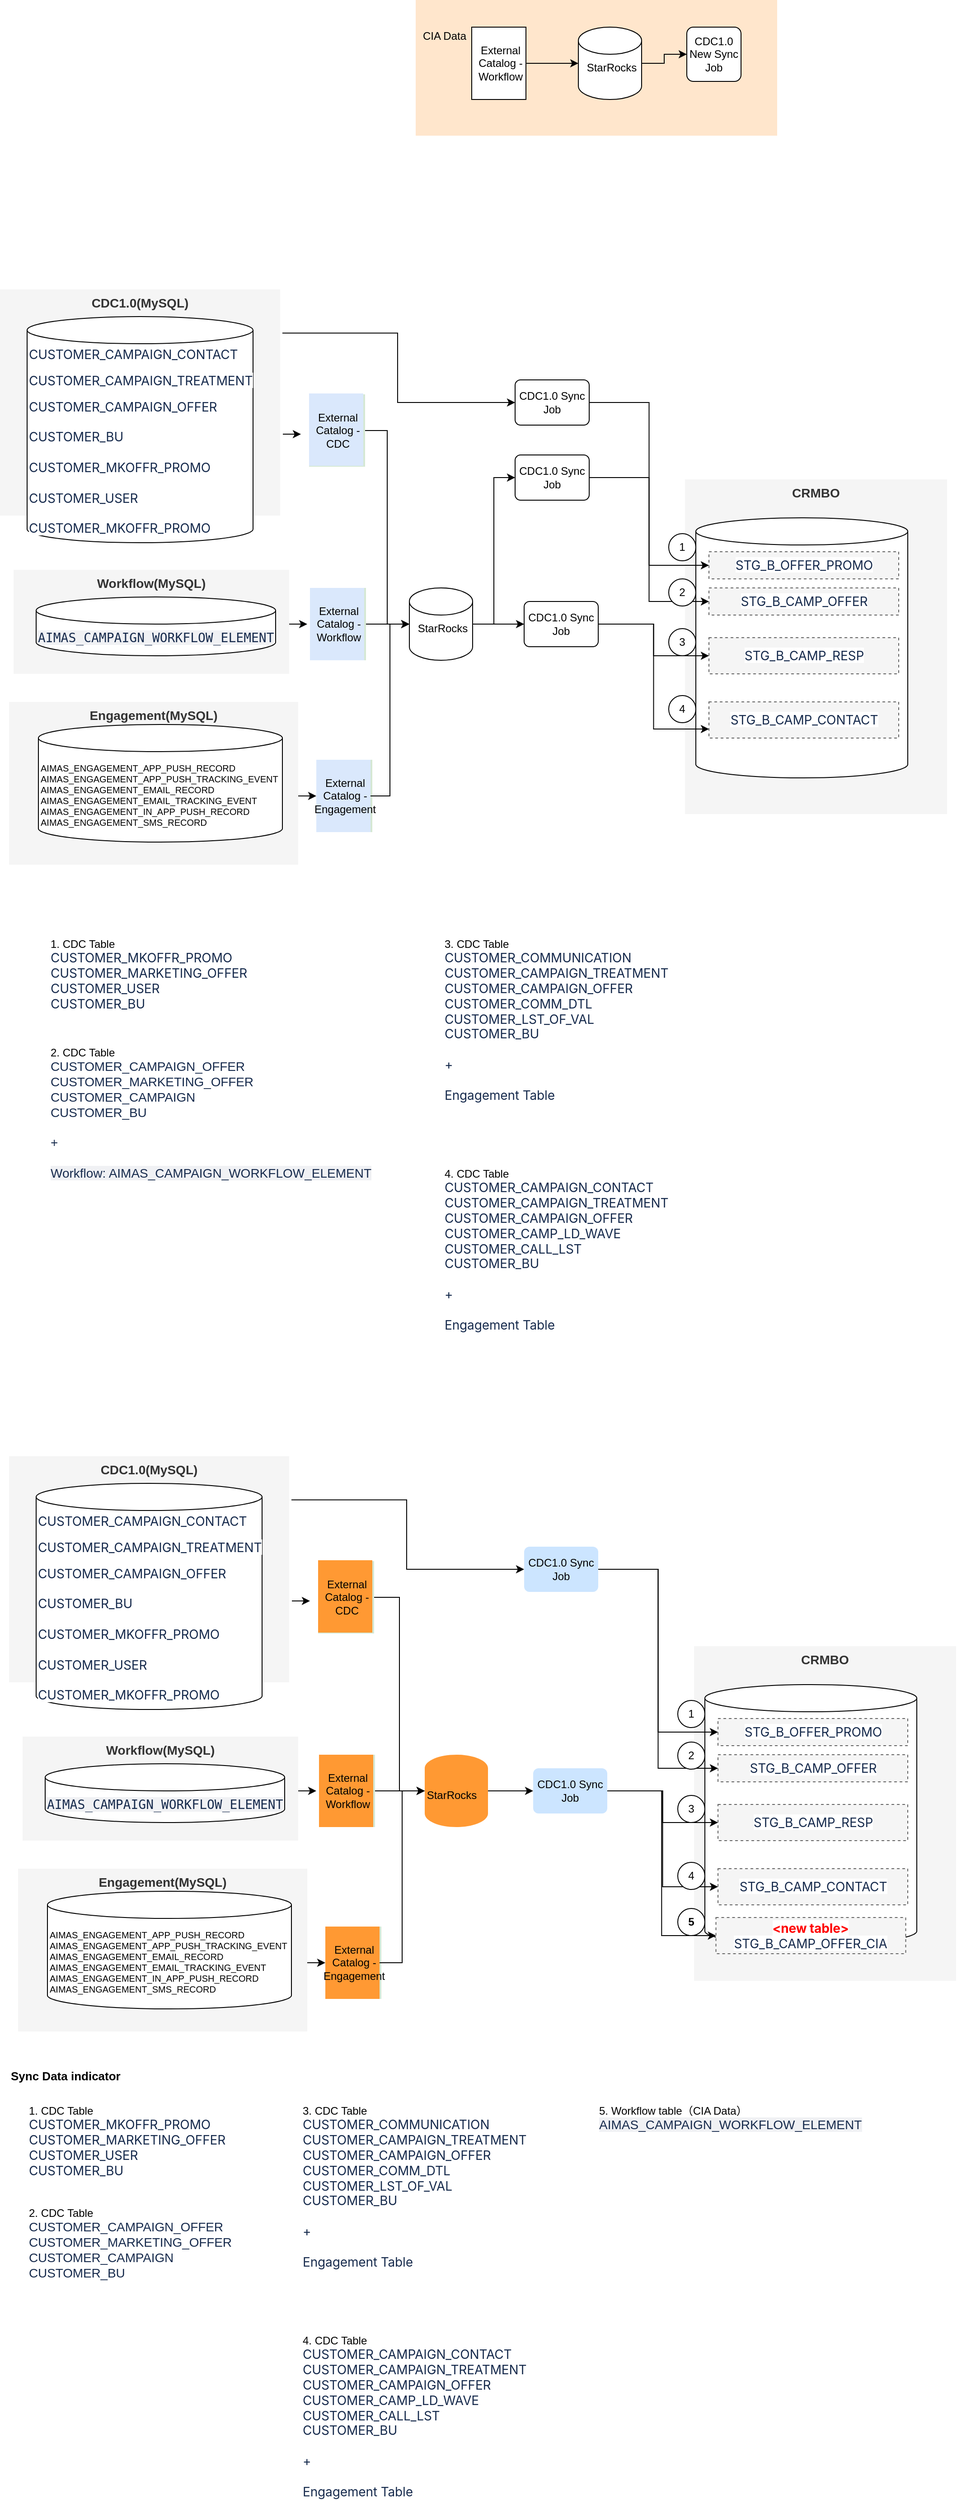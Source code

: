 <mxfile version="27.0.3">
  <diagram name="第 1 页" id="H-zNot_2gizYWFl9tbyM">
    <mxGraphModel dx="1072" dy="707" grid="1" gridSize="10" guides="1" tooltips="1" connect="1" arrows="1" fold="1" page="1" pageScale="1" pageWidth="827" pageHeight="1169" math="0" shadow="0">
      <root>
        <mxCell id="0" />
        <mxCell id="1" parent="0" />
        <mxCell id="YSEfwSpDA4RHuo-UK7Tc-77" value="" style="rounded=0;whiteSpace=wrap;html=1;fillColor=#ffe6cc;strokeColor=none;textOpacity=20;" vertex="1" parent="1">
          <mxGeometry x="600" y="370" width="400" height="150" as="geometry" />
        </mxCell>
        <mxCell id="YSEfwSpDA4RHuo-UK7Tc-115" style="edgeStyle=orthogonalEdgeStyle;rounded=0;orthogonalLoop=1;jettySize=auto;html=1;exitX=1.008;exitY=0.193;exitDx=0;exitDy=0;exitPerimeter=0;" edge="1" parent="1" source="YSEfwSpDA4RHuo-UK7Tc-23" target="YSEfwSpDA4RHuo-UK7Tc-32">
          <mxGeometry relative="1" as="geometry" />
        </mxCell>
        <mxCell id="YSEfwSpDA4RHuo-UK7Tc-23" value="&lt;b&gt;&lt;font style=&quot;font-size: 14px;&quot;&gt;CDC1.0(MySQL)&lt;/font&gt;&lt;/b&gt;" style="rounded=0;whiteSpace=wrap;html=1;dashed=1;verticalAlign=top;fillColor=#f5f5f5;fontColor=#333333;strokeColor=none;" vertex="1" parent="1">
          <mxGeometry x="140" y="690" width="310" height="250" as="geometry" />
        </mxCell>
        <mxCell id="YSEfwSpDA4RHuo-UK7Tc-22" value="&lt;b&gt;&lt;font style=&quot;font-size: 14px;&quot;&gt;Engagement(MySQL)&lt;/font&gt;&lt;/b&gt;" style="rounded=0;whiteSpace=wrap;html=1;dashed=1;verticalAlign=top;fillColor=#f5f5f5;fontColor=#333333;strokeColor=none;" vertex="1" parent="1">
          <mxGeometry x="150" y="1146" width="320" height="180" as="geometry" />
        </mxCell>
        <mxCell id="YSEfwSpDA4RHuo-UK7Tc-2" value="&lt;b&gt;&lt;font style=&quot;font-size: 14px;&quot;&gt;CRMBO&lt;/font&gt;&lt;/b&gt;" style="rounded=0;whiteSpace=wrap;html=1;dashed=1;verticalAlign=top;fillColor=#f5f5f5;fontColor=#333333;strokeColor=none;" vertex="1" parent="1">
          <mxGeometry x="898" y="900" width="290" height="370" as="geometry" />
        </mxCell>
        <mxCell id="YSEfwSpDA4RHuo-UK7Tc-15" value="&lt;p data-pm-slice=&quot;1 1 []&quot; data-prosemirror-node-block=&quot;true&quot; data-prosemirror-node-name=&quot;paragraph&quot; data-prosemirror-content-type=&quot;node&quot;&gt;AIMAS_ENGAGEMENT_APP_PUSH_RECORD&lt;br data-prosemirror-node-inline=&quot;true&quot; data-prosemirror-node-name=&quot;hardBreak&quot; data-prosemirror-content-type=&quot;node&quot;&gt;AIMAS_ENGAGEMENT_APP_PUSH_TRACKING_EVENT&lt;br data-prosemirror-node-inline=&quot;true&quot; data-prosemirror-node-name=&quot;hardBreak&quot; data-prosemirror-content-type=&quot;node&quot;&gt;AIMAS_ENGAGEMENT_EMAIL_RECORD&lt;br data-prosemirror-node-inline=&quot;true&quot; data-prosemirror-node-name=&quot;hardBreak&quot; data-prosemirror-content-type=&quot;node&quot;&gt;AIMAS_ENGAGEMENT_EMAIL_TRACKING_EVENT&lt;br data-prosemirror-node-inline=&quot;true&quot; data-prosemirror-node-name=&quot;hardBreak&quot; data-prosemirror-content-type=&quot;node&quot;&gt;AIMAS_ENGAGEMENT_IN_APP_PUSH_RECORD&lt;br data-prosemirror-node-inline=&quot;true&quot; data-prosemirror-node-name=&quot;hardBreak&quot; data-prosemirror-content-type=&quot;node&quot;&gt;AIMAS_ENGAGEMENT_SMS_RECORD&lt;/p&gt;" style="shape=cylinder3;whiteSpace=wrap;html=1;boundedLbl=1;backgroundOutline=1;size=15;fontSize=10;align=left;" vertex="1" parent="1">
          <mxGeometry x="182.5" y="1171" width="270" height="130" as="geometry" />
        </mxCell>
        <mxCell id="YSEfwSpDA4RHuo-UK7Tc-18" value="&lt;div&gt;&lt;br&gt;&lt;/div&gt;&lt;div&gt;&lt;span style=&quot;color: rgb(23, 43, 77); font-family: ui-monospace, Menlo, &amp;quot;Segoe UI Mono&amp;quot;, &amp;quot;Ubuntu Mono&amp;quot;, monospace; text-align: start; white-space: pre; background-color: rgba(9, 30, 66, 0.06);&quot;&gt;&lt;span style=&quot;font-family: -apple-system, &amp;quot;system-ui&amp;quot;, &amp;quot;Segoe UI&amp;quot;, Roboto, Oxygen, Ubuntu, &amp;quot;Fira Sans&amp;quot;, &amp;quot;Droid Sans&amp;quot;, &amp;quot;Helvetica Neue&amp;quot;, sans-serif; font-size: 14px; letter-spacing: -0.07px; text-wrap-mode: wrap; background-color: rgb(255, 255, 255);&quot;&gt;&lt;span style=&quot;letter-spacing: -0.07px;&quot;&gt;&lt;br&gt;&lt;/span&gt;&lt;/span&gt;&lt;/span&gt;&lt;/div&gt;&lt;div&gt;&lt;br&gt;&lt;/div&gt;&lt;div&gt;&lt;span style=&quot;color: rgb(23, 43, 77); font-family: ui-monospace, Menlo, &amp;quot;Segoe UI Mono&amp;quot;, &amp;quot;Ubuntu Mono&amp;quot;, monospace; text-align: start; white-space: pre; background-color: rgba(9, 30, 66, 0.06);&quot;&gt;&lt;span style=&quot;font-family: -apple-system, &amp;quot;system-ui&amp;quot;, &amp;quot;Segoe UI&amp;quot;, Roboto, Oxygen, Ubuntu, &amp;quot;Fira Sans&amp;quot;, &amp;quot;Droid Sans&amp;quot;, &amp;quot;Helvetica Neue&amp;quot;, sans-serif; font-size: 14px; letter-spacing: -0.07px; text-wrap-mode: wrap; background-color: rgb(255, 255, 255);&quot;&gt;&lt;span style=&quot;letter-spacing: -0.07px;&quot;&gt;&lt;br&gt;&lt;/span&gt;&lt;/span&gt;&lt;/span&gt;&lt;/div&gt;&lt;div&gt;&lt;br&gt;&lt;/div&gt;" style="shape=cylinder3;whiteSpace=wrap;html=1;boundedLbl=1;backgroundOutline=1;size=15;fontSize=10;" vertex="1" parent="1">
          <mxGeometry x="910" y="942.5" width="234.5" height="287.5" as="geometry" />
        </mxCell>
        <mxCell id="YSEfwSpDA4RHuo-UK7Tc-21" value="&lt;span style=&quot;color: rgb(23, 43, 77); font-family: -apple-system, &amp;quot;system-ui&amp;quot;, &amp;quot;Segoe UI&amp;quot;, Roboto, Oxygen, Ubuntu, &amp;quot;Fira Sans&amp;quot;, &amp;quot;Droid Sans&amp;quot;, &amp;quot;Helvetica Neue&amp;quot;, sans-serif; font-size: 14px; letter-spacing: -0.07px; white-space-collapse: preserve; background-color: rgb(255, 255, 255);&quot;&gt;CUSTOMER_CAMPAIGN_CONTACT&lt;/span&gt;&lt;div&gt;&lt;br style=&quot;box-sizing: border-box; color: rgb(23, 43, 77); font-family: -apple-system, &amp;quot;system-ui&amp;quot;, &amp;quot;Segoe UI&amp;quot;, Roboto, Oxygen, Ubuntu, &amp;quot;Fira Sans&amp;quot;, &amp;quot;Droid Sans&amp;quot;, &amp;quot;Helvetica Neue&amp;quot;, sans-serif; font-size: 14px; letter-spacing: -0.07px; white-space-collapse: preserve; background-color: rgb(255, 255, 255);&quot;&gt;&lt;span style=&quot;color: rgb(23, 43, 77); font-family: -apple-system, &amp;quot;system-ui&amp;quot;, &amp;quot;Segoe UI&amp;quot;, Roboto, Oxygen, Ubuntu, &amp;quot;Fira Sans&amp;quot;, &amp;quot;Droid Sans&amp;quot;, &amp;quot;Helvetica Neue&amp;quot;, sans-serif; font-size: 14px; letter-spacing: -0.07px; white-space-collapse: preserve; background-color: rgb(255, 255, 255);&quot;&gt;CUSTOMER_CAMPAIGN_TREATMENT&lt;/span&gt;&lt;/div&gt;&lt;div&gt;&lt;br style=&quot;box-sizing: border-box; color: rgb(23, 43, 77); font-family: -apple-system, &amp;quot;system-ui&amp;quot;, &amp;quot;Segoe UI&amp;quot;, Roboto, Oxygen, Ubuntu, &amp;quot;Fira Sans&amp;quot;, &amp;quot;Droid Sans&amp;quot;, &amp;quot;Helvetica Neue&amp;quot;, sans-serif; font-size: 14px; letter-spacing: -0.07px; white-space-collapse: preserve; background-color: rgb(255, 255, 255);&quot;&gt;&lt;span style=&quot;color: rgb(23, 43, 77); font-family: -apple-system, &amp;quot;system-ui&amp;quot;, &amp;quot;Segoe UI&amp;quot;, Roboto, Oxygen, Ubuntu, &amp;quot;Fira Sans&amp;quot;, &amp;quot;Droid Sans&amp;quot;, &amp;quot;Helvetica Neue&amp;quot;, sans-serif; font-size: 14px; letter-spacing: -0.07px; white-space-collapse: preserve; background-color: rgb(255, 255, 255);&quot;&gt;CUSTOMER_CAMPAIGN_OFFER&lt;/span&gt;&lt;/div&gt;&lt;div&gt;&lt;font face=&quot;-apple-system, system-ui, Segoe UI, Roboto, Oxygen, Ubuntu, Fira Sans, Droid Sans, Helvetica Neue, sans-serif&quot; color=&quot;#172b4d&quot;&gt;&lt;span style=&quot;font-size: 14px; letter-spacing: -0.07px; white-space-collapse: preserve;&quot;&gt;&lt;br&gt;&lt;/span&gt;&lt;/font&gt;&lt;div&gt;&lt;span style=&quot;color: rgb(23, 43, 77); font-family: -apple-system, &amp;quot;system-ui&amp;quot;, &amp;quot;Segoe UI&amp;quot;, Roboto, Oxygen, Ubuntu, &amp;quot;Fira Sans&amp;quot;, &amp;quot;Droid Sans&amp;quot;, &amp;quot;Helvetica Neue&amp;quot;, sans-serif; font-size: 14px; letter-spacing: -0.07px; white-space-collapse: preserve; background-color: rgb(255, 255, 255);&quot;&gt;CUSTOMER_BU&lt;/span&gt;&lt;span style=&quot;color: rgb(23, 43, 77); font-family: -apple-system, &amp;quot;system-ui&amp;quot;, &amp;quot;Segoe UI&amp;quot;, Roboto, Oxygen, Ubuntu, &amp;quot;Fira Sans&amp;quot;, &amp;quot;Droid Sans&amp;quot;, &amp;quot;Helvetica Neue&amp;quot;, sans-serif; font-size: 14px; letter-spacing: -0.07px; white-space-collapse: preserve; background-color: rgb(255, 255, 255);&quot;&gt;&lt;/span&gt;&lt;/div&gt;&lt;div&gt;&lt;span style=&quot;color: rgb(23, 43, 77); font-family: -apple-system, &amp;quot;system-ui&amp;quot;, &amp;quot;Segoe UI&amp;quot;, Roboto, Oxygen, Ubuntu, &amp;quot;Fira Sans&amp;quot;, &amp;quot;Droid Sans&amp;quot;, &amp;quot;Helvetica Neue&amp;quot;, sans-serif; font-size: 14px; letter-spacing: -0.07px; white-space-collapse: preserve; background-color: rgb(255, 255, 255);&quot;&gt;&lt;br&gt;&lt;/span&gt;&lt;/div&gt;&lt;div&gt;&lt;span style=&quot;color: rgb(23, 43, 77); font-family: -apple-system, &amp;quot;system-ui&amp;quot;, &amp;quot;Segoe UI&amp;quot;, Roboto, Oxygen, Ubuntu, &amp;quot;Fira Sans&amp;quot;, &amp;quot;Droid Sans&amp;quot;, &amp;quot;Helvetica Neue&amp;quot;, sans-serif; font-size: 14px; letter-spacing: -0.07px; white-space-collapse: preserve; background-color: rgb(255, 255, 255);&quot;&gt;&lt;span style=&quot;letter-spacing: -0.07px;&quot;&gt;CUSTOMER_MKOFFR_PROMO&lt;/span&gt;&lt;/span&gt;&lt;/div&gt;&lt;div&gt;&lt;span style=&quot;color: rgb(23, 43, 77); font-family: -apple-system, &amp;quot;system-ui&amp;quot;, &amp;quot;Segoe UI&amp;quot;, Roboto, Oxygen, Ubuntu, &amp;quot;Fira Sans&amp;quot;, &amp;quot;Droid Sans&amp;quot;, &amp;quot;Helvetica Neue&amp;quot;, sans-serif; font-size: 14px; letter-spacing: -0.07px; white-space-collapse: preserve; background-color: rgb(255, 255, 255);&quot;&gt;&lt;span style=&quot;letter-spacing: -0.07px;&quot;&gt;&lt;br&gt;&lt;/span&gt;&lt;/span&gt;&lt;/div&gt;&lt;div&gt;&lt;span style=&quot;color: rgb(23, 43, 77); font-family: -apple-system, &amp;quot;system-ui&amp;quot;, &amp;quot;Segoe UI&amp;quot;, Roboto, Oxygen, Ubuntu, &amp;quot;Fira Sans&amp;quot;, &amp;quot;Droid Sans&amp;quot;, &amp;quot;Helvetica Neue&amp;quot;, sans-serif; font-size: 14px; letter-spacing: -0.07px; white-space-collapse: preserve; background-color: rgb(255, 255, 255);&quot;&gt;&lt;span style=&quot;letter-spacing: -0.07px;&quot;&gt;CUSTOMER_USER&lt;/span&gt;&lt;span style=&quot;letter-spacing: -0.07px;&quot;&gt;&lt;/span&gt;&lt;/span&gt;&lt;/div&gt;&lt;/div&gt;&lt;div&gt;&lt;span style=&quot;color: rgb(23, 43, 77); font-family: -apple-system, &amp;quot;system-ui&amp;quot;, &amp;quot;Segoe UI&amp;quot;, Roboto, Oxygen, Ubuntu, &amp;quot;Fira Sans&amp;quot;, &amp;quot;Droid Sans&amp;quot;, &amp;quot;Helvetica Neue&amp;quot;, sans-serif; font-size: 14px; letter-spacing: -0.07px; white-space-collapse: preserve; background-color: rgb(255, 255, 255);&quot;&gt;&lt;span style=&quot;letter-spacing: -0.07px;&quot;&gt;&lt;br&gt;&lt;/span&gt;&lt;/span&gt;&lt;/div&gt;&lt;div&gt;&lt;span style=&quot;color: rgb(23, 43, 77); font-family: -apple-system, &amp;quot;system-ui&amp;quot;, &amp;quot;Segoe UI&amp;quot;, Roboto, Oxygen, Ubuntu, &amp;quot;Fira Sans&amp;quot;, &amp;quot;Droid Sans&amp;quot;, &amp;quot;Helvetica Neue&amp;quot;, sans-serif; font-size: 14px; letter-spacing: -0.07px; white-space-collapse: preserve; background-color: rgb(255, 255, 255);&quot;&gt;&lt;span style=&quot;letter-spacing: -0.07px;&quot;&gt;CUSTOMER_MKOFFR_PROMO&lt;/span&gt;&lt;span style=&quot;letter-spacing: -0.07px;&quot;&gt;&lt;/span&gt;&lt;/span&gt;&lt;/div&gt;" style="shape=cylinder3;whiteSpace=wrap;html=1;boundedLbl=1;backgroundOutline=1;size=15;fontSize=10;align=left;" vertex="1" parent="1">
          <mxGeometry x="170" y="720" width="250" height="250" as="geometry" />
        </mxCell>
        <mxCell id="YSEfwSpDA4RHuo-UK7Tc-24" value="&lt;b&gt;&lt;font style=&quot;font-size: 14px;&quot;&gt;Workflow(MySQL)&lt;/font&gt;&lt;/b&gt;" style="rounded=0;whiteSpace=wrap;html=1;dashed=1;verticalAlign=top;fillColor=#f5f5f5;fontColor=#333333;strokeColor=none;" vertex="1" parent="1">
          <mxGeometry x="155" y="1000" width="305" height="115" as="geometry" />
        </mxCell>
        <mxCell id="YSEfwSpDA4RHuo-UK7Tc-25" value="&lt;span style=&quot;color: rgb(23, 43, 77); font-family: ui-monospace, Menlo, &amp;quot;Segoe UI Mono&amp;quot;, &amp;quot;Ubuntu Mono&amp;quot;, monospace; font-size: 14px; white-space: pre; background-color: rgba(9, 30, 66, 0.06);&quot;&gt;AIMAS_CAMPAIGN_WORKFLOW_ELEMENT&lt;/span&gt;" style="shape=cylinder3;whiteSpace=wrap;html=1;boundedLbl=1;backgroundOutline=1;size=15;fontSize=10;align=left;" vertex="1" parent="1">
          <mxGeometry x="180" y="1030" width="265" height="65" as="geometry" />
        </mxCell>
        <mxCell id="YSEfwSpDA4RHuo-UK7Tc-26" value="&lt;div style=&quot;font-size: 10px;&quot;&gt;&lt;span style=&quot;letter-spacing: -0.07px; background-color: light-dark(rgb(255, 255, 255), rgb(18, 18, 18)); font-family: -apple-system, &amp;quot;system-ui&amp;quot;, &amp;quot;Segoe UI&amp;quot;, Roboto, Oxygen, Ubuntu, &amp;quot;Fira Sans&amp;quot;, &amp;quot;Droid Sans&amp;quot;, &amp;quot;Helvetica Neue&amp;quot;, sans-serif; font-size: 14px; white-space-collapse: preserve; color: light-dark(rgb(23, 43, 77), rgb(186, 203, 232)); text-align: start;&quot;&gt;STG_B_CAMP_OFFER&lt;/span&gt;&lt;/div&gt;" style="text;html=1;align=center;verticalAlign=middle;whiteSpace=wrap;rounded=0;fillColor=#f5f5f5;fontColor=#333333;strokeColor=#666666;dashed=1;" vertex="1" parent="1">
          <mxGeometry x="924.5" y="1020" width="210" height="30" as="geometry" />
        </mxCell>
        <mxCell id="YSEfwSpDA4RHuo-UK7Tc-27" value="&lt;div style=&quot;font-size: 10px;&quot;&gt;&lt;span style=&quot;background-color: light-dark(rgb(255, 255, 255), rgb(18, 18, 18)); color: light-dark(rgb(23, 43, 77), rgb(186, 203, 232)); font-family: -apple-system, &amp;quot;system-ui&amp;quot;, &amp;quot;Segoe UI&amp;quot;, Roboto, Oxygen, Ubuntu, &amp;quot;Fira Sans&amp;quot;, &amp;quot;Droid Sans&amp;quot;, &amp;quot;Helvetica Neue&amp;quot;, sans-serif; font-size: 14px; letter-spacing: -0.07px; text-align: left; white-space-collapse: preserve;&quot;&gt;STG_B_CAMP_CONTACT&lt;/span&gt;&lt;/div&gt;" style="text;html=1;align=center;verticalAlign=middle;whiteSpace=wrap;rounded=0;fillColor=#f5f5f5;fontColor=#333333;strokeColor=#666666;dashed=1;" vertex="1" parent="1">
          <mxGeometry x="924.5" y="1146" width="210" height="40" as="geometry" />
        </mxCell>
        <mxCell id="YSEfwSpDA4RHuo-UK7Tc-29" value="&lt;div style=&quot;font-size: 10px;&quot;&gt;&lt;span style=&quot;color: rgb(23, 43, 77); font-family: -apple-system, &amp;quot;system-ui&amp;quot;, &amp;quot;Segoe UI&amp;quot;, Roboto, Oxygen, Ubuntu, &amp;quot;Fira Sans&amp;quot;, &amp;quot;Droid Sans&amp;quot;, &amp;quot;Helvetica Neue&amp;quot;, sans-serif; font-size: 14px; letter-spacing: -0.07px; text-align: left; white-space-collapse: preserve; background-color: rgb(255, 255, 255);&quot;&gt;STG_B_OFFER_PROMO&lt;/span&gt;&lt;/div&gt;" style="text;html=1;align=center;verticalAlign=middle;whiteSpace=wrap;rounded=0;fillColor=#f5f5f5;fontColor=#333333;strokeColor=#666666;dashed=1;" vertex="1" parent="1">
          <mxGeometry x="924.5" y="980" width="210" height="30" as="geometry" />
        </mxCell>
        <mxCell id="YSEfwSpDA4RHuo-UK7Tc-116" style="edgeStyle=orthogonalEdgeStyle;rounded=0;orthogonalLoop=1;jettySize=auto;html=1;entryX=0;entryY=0.5;entryDx=0;entryDy=0;" edge="1" parent="1" source="YSEfwSpDA4RHuo-UK7Tc-32" target="YSEfwSpDA4RHuo-UK7Tc-29">
          <mxGeometry relative="1" as="geometry" />
        </mxCell>
        <mxCell id="YSEfwSpDA4RHuo-UK7Tc-32" value="CDC1.0 Sync Job" style="rounded=1;whiteSpace=wrap;html=1;arcSize=12;" vertex="1" parent="1">
          <mxGeometry x="710" y="790" width="82" height="50" as="geometry" />
        </mxCell>
        <mxCell id="YSEfwSpDA4RHuo-UK7Tc-36" value="CDC1.0 New Sync Job" style="rounded=1;whiteSpace=wrap;html=1;arcSize=12;" vertex="1" parent="1">
          <mxGeometry x="900" y="400" width="60" height="60" as="geometry" />
        </mxCell>
        <mxCell id="YSEfwSpDA4RHuo-UK7Tc-38" value="&lt;div style=&quot;font-size: 10px;&quot;&gt;&lt;span style=&quot;color: rgb(23, 43, 77); font-family: -apple-system, &amp;quot;system-ui&amp;quot;, &amp;quot;Segoe UI&amp;quot;, Roboto, Oxygen, Ubuntu, &amp;quot;Fira Sans&amp;quot;, &amp;quot;Droid Sans&amp;quot;, &amp;quot;Helvetica Neue&amp;quot;, sans-serif; font-size: 14px; letter-spacing: -0.07px; text-align: left; white-space-collapse: preserve; background-color: rgb(255, 255, 255);&quot;&gt;STG_B_CAMP_RESP&lt;/span&gt;&lt;/div&gt;" style="text;html=1;align=center;verticalAlign=middle;whiteSpace=wrap;rounded=0;fillColor=#f5f5f5;fontColor=#333333;strokeColor=#666666;dashed=1;" vertex="1" parent="1">
          <mxGeometry x="924.5" y="1075" width="210" height="40" as="geometry" />
        </mxCell>
        <mxCell id="YSEfwSpDA4RHuo-UK7Tc-51" value="" style="group" vertex="1" connectable="0" parent="1">
          <mxGeometry x="593" y="1020" width="70" height="80" as="geometry" />
        </mxCell>
        <mxCell id="YSEfwSpDA4RHuo-UK7Tc-49" value="" style="shape=cylinder3;whiteSpace=wrap;html=1;boundedLbl=1;backgroundOutline=1;size=15;" vertex="1" parent="YSEfwSpDA4RHuo-UK7Tc-51">
          <mxGeometry width="70" height="80" as="geometry" />
        </mxCell>
        <mxCell id="YSEfwSpDA4RHuo-UK7Tc-50" value="StarRocks" style="text;html=1;align=center;verticalAlign=middle;whiteSpace=wrap;rounded=0;" vertex="1" parent="YSEfwSpDA4RHuo-UK7Tc-51">
          <mxGeometry x="7" y="30" width="60" height="30" as="geometry" />
        </mxCell>
        <mxCell id="YSEfwSpDA4RHuo-UK7Tc-62" value="CIA Data" style="text;html=1;align=center;verticalAlign=middle;whiteSpace=wrap;rounded=0;" vertex="1" parent="1">
          <mxGeometry x="602" y="395" width="60" height="30" as="geometry" />
        </mxCell>
        <mxCell id="YSEfwSpDA4RHuo-UK7Tc-75" style="edgeStyle=orthogonalEdgeStyle;rounded=0;orthogonalLoop=1;jettySize=auto;html=1;" edge="1" parent="1" source="YSEfwSpDA4RHuo-UK7Tc-66">
          <mxGeometry relative="1" as="geometry">
            <mxPoint x="780" y="440" as="targetPoint" />
          </mxGeometry>
        </mxCell>
        <mxCell id="YSEfwSpDA4RHuo-UK7Tc-66" value="" style="rounded=0;whiteSpace=wrap;html=1;rotation=90;" vertex="1" parent="1">
          <mxGeometry x="652" y="410" width="80" height="60" as="geometry" />
        </mxCell>
        <mxCell id="YSEfwSpDA4RHuo-UK7Tc-67" value="External Catalog - Workflow" style="text;html=1;align=center;verticalAlign=middle;whiteSpace=wrap;rounded=0;" vertex="1" parent="1">
          <mxGeometry x="664" y="425" width="60" height="30" as="geometry" />
        </mxCell>
        <mxCell id="YSEfwSpDA4RHuo-UK7Tc-71" value="" style="group" vertex="1" connectable="0" parent="1">
          <mxGeometry x="780" y="400" width="70" height="80" as="geometry" />
        </mxCell>
        <mxCell id="YSEfwSpDA4RHuo-UK7Tc-72" value="" style="shape=cylinder3;whiteSpace=wrap;html=1;boundedLbl=1;backgroundOutline=1;size=15;" vertex="1" parent="YSEfwSpDA4RHuo-UK7Tc-71">
          <mxGeometry width="70" height="80" as="geometry" />
        </mxCell>
        <mxCell id="YSEfwSpDA4RHuo-UK7Tc-73" value="StarRocks" style="text;html=1;align=center;verticalAlign=middle;whiteSpace=wrap;rounded=0;" vertex="1" parent="YSEfwSpDA4RHuo-UK7Tc-71">
          <mxGeometry x="7" y="30" width="60" height="30" as="geometry" />
        </mxCell>
        <mxCell id="YSEfwSpDA4RHuo-UK7Tc-76" style="edgeStyle=orthogonalEdgeStyle;rounded=0;orthogonalLoop=1;jettySize=auto;html=1;entryX=0;entryY=0.5;entryDx=0;entryDy=0;" edge="1" parent="1" source="YSEfwSpDA4RHuo-UK7Tc-72" target="YSEfwSpDA4RHuo-UK7Tc-36">
          <mxGeometry relative="1" as="geometry" />
        </mxCell>
        <mxCell id="YSEfwSpDA4RHuo-UK7Tc-83" value="" style="group;fillColor=#d5e8d4;strokeColor=none;container=0;" vertex="1" connectable="0" parent="1">
          <mxGeometry x="482" y="806" width="62" height="80" as="geometry" />
        </mxCell>
        <mxCell id="YSEfwSpDA4RHuo-UK7Tc-84" value="" style="group;fillColor=#d5e8d4;strokeColor=none;container=0;" vertex="1" connectable="0" parent="1">
          <mxGeometry x="490" y="1210" width="62" height="80" as="geometry" />
        </mxCell>
        <mxCell id="YSEfwSpDA4RHuo-UK7Tc-86" value="" style="group;fontStyle=1;fillColor=#d5e8d4;strokeColor=none;container=0;" vertex="1" connectable="0" parent="1">
          <mxGeometry x="483" y="1020" width="62" height="80" as="geometry" />
        </mxCell>
        <mxCell id="YSEfwSpDA4RHuo-UK7Tc-39" value="" style="rounded=0;whiteSpace=wrap;html=1;rotation=90;container=0;fillColor=#dae8fc;strokeColor=none;" vertex="1" parent="1">
          <mxGeometry x="472" y="815" width="80" height="60" as="geometry" />
        </mxCell>
        <mxCell id="YSEfwSpDA4RHuo-UK7Tc-40" value="External Catalog - CDC" style="text;html=1;align=center;verticalAlign=middle;whiteSpace=wrap;rounded=0;container=0;" vertex="1" parent="1">
          <mxGeometry x="484" y="831" width="60" height="30" as="geometry" />
        </mxCell>
        <mxCell id="YSEfwSpDA4RHuo-UK7Tc-43" value="" style="rounded=0;whiteSpace=wrap;html=1;rotation=90;container=0;fillColor=#dae8fc;strokeColor=none;" vertex="1" parent="1">
          <mxGeometry x="480" y="1220" width="80" height="60" as="geometry" />
        </mxCell>
        <mxCell id="YSEfwSpDA4RHuo-UK7Tc-44" value="External Catalog - Engagement" style="text;html=1;align=center;verticalAlign=middle;whiteSpace=wrap;rounded=0;container=0;" vertex="1" parent="1">
          <mxGeometry x="492" y="1235" width="60" height="30" as="geometry" />
        </mxCell>
        <mxCell id="YSEfwSpDA4RHuo-UK7Tc-87" value="" style="rounded=0;whiteSpace=wrap;html=1;rotation=90;container=0;fillColor=#dae8fc;strokeColor=none;" vertex="1" parent="1">
          <mxGeometry x="473" y="1030" width="80" height="60" as="geometry" />
        </mxCell>
        <mxCell id="YSEfwSpDA4RHuo-UK7Tc-88" value="External Catalog - Workflow" style="text;html=1;align=center;verticalAlign=middle;whiteSpace=wrap;rounded=0;container=0;" vertex="1" parent="1">
          <mxGeometry x="485" y="1045" width="60" height="30" as="geometry" />
        </mxCell>
        <mxCell id="YSEfwSpDA4RHuo-UK7Tc-89" style="edgeStyle=orthogonalEdgeStyle;rounded=0;orthogonalLoop=1;jettySize=auto;html=1;entryX=0;entryY=0.5;entryDx=0;entryDy=0;entryPerimeter=0;" edge="1" parent="1" source="YSEfwSpDA4RHuo-UK7Tc-40" target="YSEfwSpDA4RHuo-UK7Tc-49">
          <mxGeometry relative="1" as="geometry" />
        </mxCell>
        <mxCell id="YSEfwSpDA4RHuo-UK7Tc-90" style="edgeStyle=orthogonalEdgeStyle;rounded=0;orthogonalLoop=1;jettySize=auto;html=1;entryX=0;entryY=0.5;entryDx=0;entryDy=0;entryPerimeter=0;" edge="1" parent="1" source="YSEfwSpDA4RHuo-UK7Tc-88" target="YSEfwSpDA4RHuo-UK7Tc-49">
          <mxGeometry relative="1" as="geometry" />
        </mxCell>
        <mxCell id="YSEfwSpDA4RHuo-UK7Tc-91" style="edgeStyle=orthogonalEdgeStyle;rounded=0;orthogonalLoop=1;jettySize=auto;html=1;entryX=0;entryY=0.5;entryDx=0;entryDy=0;entryPerimeter=0;" edge="1" parent="1" source="YSEfwSpDA4RHuo-UK7Tc-43" target="YSEfwSpDA4RHuo-UK7Tc-49">
          <mxGeometry relative="1" as="geometry" />
        </mxCell>
        <mxCell id="YSEfwSpDA4RHuo-UK7Tc-93" style="edgeStyle=orthogonalEdgeStyle;rounded=0;orthogonalLoop=1;jettySize=auto;html=1;" edge="1" parent="1">
          <mxGeometry relative="1" as="geometry">
            <mxPoint x="480" y="1060" as="targetPoint" />
            <mxPoint x="460" y="1060" as="sourcePoint" />
          </mxGeometry>
        </mxCell>
        <mxCell id="YSEfwSpDA4RHuo-UK7Tc-94" style="edgeStyle=orthogonalEdgeStyle;rounded=0;orthogonalLoop=1;jettySize=auto;html=1;" edge="1" parent="1">
          <mxGeometry relative="1" as="geometry">
            <mxPoint x="490" y="1250" as="targetPoint" />
            <mxPoint x="470" y="1250" as="sourcePoint" />
          </mxGeometry>
        </mxCell>
        <mxCell id="YSEfwSpDA4RHuo-UK7Tc-96" style="edgeStyle=orthogonalEdgeStyle;rounded=0;orthogonalLoop=1;jettySize=auto;html=1;" edge="1" parent="1">
          <mxGeometry relative="1" as="geometry">
            <mxPoint x="473" y="850" as="targetPoint" />
            <mxPoint x="453" y="850" as="sourcePoint" />
          </mxGeometry>
        </mxCell>
        <mxCell id="YSEfwSpDA4RHuo-UK7Tc-121" style="edgeStyle=orthogonalEdgeStyle;rounded=0;orthogonalLoop=1;jettySize=auto;html=1;entryX=0;entryY=0.5;entryDx=0;entryDy=0;" edge="1" parent="1" source="YSEfwSpDA4RHuo-UK7Tc-119" target="YSEfwSpDA4RHuo-UK7Tc-26">
          <mxGeometry relative="1" as="geometry" />
        </mxCell>
        <mxCell id="YSEfwSpDA4RHuo-UK7Tc-119" value="CDC1.0 Sync Job" style="rounded=1;whiteSpace=wrap;html=1;arcSize=12;" vertex="1" parent="1">
          <mxGeometry x="710" y="873" width="82" height="50" as="geometry" />
        </mxCell>
        <mxCell id="YSEfwSpDA4RHuo-UK7Tc-120" style="edgeStyle=orthogonalEdgeStyle;rounded=0;orthogonalLoop=1;jettySize=auto;html=1;entryX=0;entryY=0.5;entryDx=0;entryDy=0;" edge="1" parent="1" source="YSEfwSpDA4RHuo-UK7Tc-49" target="YSEfwSpDA4RHuo-UK7Tc-119">
          <mxGeometry relative="1" as="geometry" />
        </mxCell>
        <mxCell id="YSEfwSpDA4RHuo-UK7Tc-125" value="2" style="ellipse;whiteSpace=wrap;html=1;aspect=fixed;" vertex="1" parent="1">
          <mxGeometry x="880" y="1010" width="30" height="30" as="geometry" />
        </mxCell>
        <mxCell id="YSEfwSpDA4RHuo-UK7Tc-134" value="1" style="ellipse;whiteSpace=wrap;html=1;aspect=fixed;" vertex="1" parent="1">
          <mxGeometry x="880" y="960" width="30" height="30" as="geometry" />
        </mxCell>
        <mxCell id="YSEfwSpDA4RHuo-UK7Tc-135" value="3" style="ellipse;whiteSpace=wrap;html=1;aspect=fixed;" vertex="1" parent="1">
          <mxGeometry x="880" y="1065" width="30" height="30" as="geometry" />
        </mxCell>
        <mxCell id="YSEfwSpDA4RHuo-UK7Tc-138" value="4" style="ellipse;whiteSpace=wrap;html=1;aspect=fixed;" vertex="1" parent="1">
          <mxGeometry x="880" y="1139" width="30" height="30" as="geometry" />
        </mxCell>
        <mxCell id="YSEfwSpDA4RHuo-UK7Tc-141" value="1. CDC Table&lt;div&gt;&lt;span style=&quot;color: rgb(23, 43, 77); font-family: -apple-system, &amp;quot;system-ui&amp;quot;, &amp;quot;Segoe UI&amp;quot;, Roboto, Oxygen, Ubuntu, &amp;quot;Fira Sans&amp;quot;, &amp;quot;Droid Sans&amp;quot;, &amp;quot;Helvetica Neue&amp;quot;, sans-serif; font-size: 14px; letter-spacing: -0.07px; white-space-collapse: preserve; background-color: rgb(255, 255, 255);&quot;&gt;CUSTOMER_MKOFFR_PROMO&lt;/span&gt;&lt;br style=&quot;box-sizing: border-box; color: rgb(23, 43, 77); font-family: -apple-system, &amp;quot;system-ui&amp;quot;, &amp;quot;Segoe UI&amp;quot;, Roboto, Oxygen, Ubuntu, &amp;quot;Fira Sans&amp;quot;, &amp;quot;Droid Sans&amp;quot;, &amp;quot;Helvetica Neue&amp;quot;, sans-serif; font-size: 14px; letter-spacing: -0.07px; white-space-collapse: preserve; background-color: rgb(255, 255, 255);&quot;&gt;&lt;span style=&quot;color: rgb(23, 43, 77); font-family: -apple-system, &amp;quot;system-ui&amp;quot;, &amp;quot;Segoe UI&amp;quot;, Roboto, Oxygen, Ubuntu, &amp;quot;Fira Sans&amp;quot;, &amp;quot;Droid Sans&amp;quot;, &amp;quot;Helvetica Neue&amp;quot;, sans-serif; font-size: 14px; letter-spacing: -0.07px; white-space-collapse: preserve; background-color: rgb(255, 255, 255);&quot;&gt;CUSTOMER_MARKETING_OFFER&lt;/span&gt;&lt;br style=&quot;box-sizing: border-box; color: rgb(23, 43, 77); font-family: -apple-system, &amp;quot;system-ui&amp;quot;, &amp;quot;Segoe UI&amp;quot;, Roboto, Oxygen, Ubuntu, &amp;quot;Fira Sans&amp;quot;, &amp;quot;Droid Sans&amp;quot;, &amp;quot;Helvetica Neue&amp;quot;, sans-serif; font-size: 14px; letter-spacing: -0.07px; white-space-collapse: preserve; background-color: rgb(255, 255, 255);&quot;&gt;&lt;span style=&quot;color: rgb(23, 43, 77); font-family: -apple-system, &amp;quot;system-ui&amp;quot;, &amp;quot;Segoe UI&amp;quot;, Roboto, Oxygen, Ubuntu, &amp;quot;Fira Sans&amp;quot;, &amp;quot;Droid Sans&amp;quot;, &amp;quot;Helvetica Neue&amp;quot;, sans-serif; font-size: 14px; letter-spacing: -0.07px; white-space-collapse: preserve; background-color: rgb(255, 255, 255);&quot;&gt;CUSTOMER_USER&lt;/span&gt;&lt;br style=&quot;box-sizing: border-box; color: rgb(23, 43, 77); font-family: -apple-system, &amp;quot;system-ui&amp;quot;, &amp;quot;Segoe UI&amp;quot;, Roboto, Oxygen, Ubuntu, &amp;quot;Fira Sans&amp;quot;, &amp;quot;Droid Sans&amp;quot;, &amp;quot;Helvetica Neue&amp;quot;, sans-serif; font-size: 14px; letter-spacing: -0.07px; white-space-collapse: preserve; background-color: rgb(255, 255, 255);&quot;&gt;&lt;span style=&quot;color: rgb(23, 43, 77); font-family: -apple-system, &amp;quot;system-ui&amp;quot;, &amp;quot;Segoe UI&amp;quot;, Roboto, Oxygen, Ubuntu, &amp;quot;Fira Sans&amp;quot;, &amp;quot;Droid Sans&amp;quot;, &amp;quot;Helvetica Neue&amp;quot;, sans-serif; font-size: 14px; letter-spacing: -0.07px; white-space-collapse: preserve; background-color: rgb(255, 255, 255);&quot;&gt;CUSTOMER_BU&lt;/span&gt;&lt;/div&gt;" style="text;html=1;align=left;verticalAlign=top;whiteSpace=wrap;rounded=0;" vertex="1" parent="1">
          <mxGeometry x="194" y="1400" width="220" height="100" as="geometry" />
        </mxCell>
        <mxCell id="YSEfwSpDA4RHuo-UK7Tc-142" value="&lt;font face=&quot;Helvetica&quot;&gt;2. CDC Table&lt;/font&gt;&lt;div&gt;&lt;font face=&quot;Helvetica&quot;&gt;&lt;span style=&quot;color: rgb(23, 43, 77); font-size: 14px; letter-spacing: -0.07px; white-space-collapse: preserve; background-color: rgb(255, 255, 255);&quot;&gt;CUSTOMER_CAMPAIGN_OFFER&lt;/span&gt;&lt;br style=&quot;box-sizing: border-box; color: rgb(23, 43, 77); font-size: 14px; letter-spacing: -0.07px; white-space-collapse: preserve; background-color: rgb(255, 255, 255);&quot;&gt;&lt;span style=&quot;color: rgb(23, 43, 77); font-size: 14px; letter-spacing: -0.07px; white-space-collapse: preserve; background-color: rgb(255, 255, 255);&quot;&gt;CUSTOMER_MARKETING_OFFER&lt;/span&gt;&lt;br style=&quot;box-sizing: border-box; color: rgb(23, 43, 77); font-size: 14px; letter-spacing: -0.07px; white-space-collapse: preserve; background-color: rgb(255, 255, 255);&quot;&gt;&lt;span style=&quot;color: rgb(23, 43, 77); font-size: 14px; letter-spacing: -0.07px; white-space-collapse: preserve; background-color: rgb(255, 255, 255);&quot;&gt;CUSTOMER_CAMPAIGN&lt;/span&gt;&lt;br style=&quot;box-sizing: border-box; color: rgb(23, 43, 77); font-size: 14px; letter-spacing: -0.07px; white-space-collapse: preserve; background-color: rgb(255, 255, 255);&quot;&gt;&lt;span style=&quot;color: rgb(23, 43, 77); font-size: 14px; letter-spacing: -0.07px; white-space-collapse: preserve; background-color: rgb(255, 255, 255);&quot;&gt;CUSTOMER_BU&lt;/span&gt;&lt;/font&gt;&lt;/div&gt;&lt;div&gt;&lt;span style=&quot;color: rgb(23, 43, 77); font-size: 14px; letter-spacing: -0.07px; white-space-collapse: preserve; background-color: rgb(255, 255, 255);&quot;&gt;&lt;font face=&quot;Helvetica&quot;&gt;&lt;br&gt;&lt;/font&gt;&lt;/span&gt;&lt;/div&gt;&lt;div&gt;&lt;span style=&quot;color: rgb(23, 43, 77); font-size: 14px; letter-spacing: -0.07px; white-space-collapse: preserve; background-color: rgb(255, 255, 255);&quot;&gt;&lt;font face=&quot;Helvetica&quot;&gt;+&lt;/font&gt;&lt;/span&gt;&lt;/div&gt;&lt;div&gt;&lt;span style=&quot;color: rgb(23, 43, 77); font-size: 14px; letter-spacing: -0.07px; white-space-collapse: preserve; background-color: rgb(255, 255, 255);&quot;&gt;&lt;font face=&quot;Helvetica&quot;&gt;&lt;br&gt;&lt;/font&gt;&lt;/span&gt;&lt;/div&gt;&lt;div&gt;&lt;span style=&quot;color: rgb(23, 43, 77); font-size: 14px; letter-spacing: -0.07px; white-space-collapse: preserve; background-color: rgb(255, 255, 255);&quot;&gt;&lt;span style=&quot;letter-spacing: normal; text-wrap-mode: nowrap; background-color: rgba(9, 30, 66, 0.06);&quot;&gt;&lt;font face=&quot;Helvetica&quot;&gt;Workflow: AIMAS_CAMPAIGN_WORKFLOW_ELEMENT&lt;/font&gt;&lt;/span&gt;&lt;/span&gt;&lt;/div&gt;&lt;div&gt;&lt;span style=&quot;color: rgb(23, 43, 77); font-family: -apple-system, &amp;quot;system-ui&amp;quot;, &amp;quot;Segoe UI&amp;quot;, Roboto, Oxygen, Ubuntu, &amp;quot;Fira Sans&amp;quot;, &amp;quot;Droid Sans&amp;quot;, &amp;quot;Helvetica Neue&amp;quot;, sans-serif; font-size: 14px; letter-spacing: -0.07px; white-space-collapse: preserve; background-color: rgb(255, 255, 255);&quot;&gt;&lt;br&gt;&lt;/span&gt;&lt;/div&gt;" style="text;html=1;align=left;verticalAlign=top;whiteSpace=wrap;rounded=0;" vertex="1" parent="1">
          <mxGeometry x="194" y="1520" width="412.5" height="190" as="geometry" />
        </mxCell>
        <mxCell id="YSEfwSpDA4RHuo-UK7Tc-143" value="3. CDC Table&lt;div&gt;&lt;span style=&quot;color: rgb(23, 43, 77); font-family: -apple-system, &amp;quot;system-ui&amp;quot;, &amp;quot;Segoe UI&amp;quot;, Roboto, Oxygen, Ubuntu, &amp;quot;Fira Sans&amp;quot;, &amp;quot;Droid Sans&amp;quot;, &amp;quot;Helvetica Neue&amp;quot;, sans-serif; font-size: 14px; letter-spacing: -0.07px; white-space-collapse: preserve; background-color: rgb(255, 255, 255);&quot;&gt;CUSTOMER_COMMUNICATION&lt;/span&gt;&lt;br style=&quot;box-sizing: border-box; color: rgb(23, 43, 77); font-family: -apple-system, &amp;quot;system-ui&amp;quot;, &amp;quot;Segoe UI&amp;quot;, Roboto, Oxygen, Ubuntu, &amp;quot;Fira Sans&amp;quot;, &amp;quot;Droid Sans&amp;quot;, &amp;quot;Helvetica Neue&amp;quot;, sans-serif; font-size: 14px; letter-spacing: -0.07px; white-space-collapse: preserve; background-color: rgb(255, 255, 255);&quot;&gt;&lt;span style=&quot;color: rgb(23, 43, 77); font-family: -apple-system, &amp;quot;system-ui&amp;quot;, &amp;quot;Segoe UI&amp;quot;, Roboto, Oxygen, Ubuntu, &amp;quot;Fira Sans&amp;quot;, &amp;quot;Droid Sans&amp;quot;, &amp;quot;Helvetica Neue&amp;quot;, sans-serif; font-size: 14px; letter-spacing: -0.07px; white-space-collapse: preserve; background-color: rgb(255, 255, 255);&quot;&gt;CUSTOMER_CAMPAIGN_TREATMENT&lt;/span&gt;&lt;br style=&quot;box-sizing: border-box; color: rgb(23, 43, 77); font-family: -apple-system, &amp;quot;system-ui&amp;quot;, &amp;quot;Segoe UI&amp;quot;, Roboto, Oxygen, Ubuntu, &amp;quot;Fira Sans&amp;quot;, &amp;quot;Droid Sans&amp;quot;, &amp;quot;Helvetica Neue&amp;quot;, sans-serif; font-size: 14px; letter-spacing: -0.07px; white-space-collapse: preserve; background-color: rgb(255, 255, 255);&quot;&gt;&lt;span style=&quot;color: rgb(23, 43, 77); font-family: -apple-system, &amp;quot;system-ui&amp;quot;, &amp;quot;Segoe UI&amp;quot;, Roboto, Oxygen, Ubuntu, &amp;quot;Fira Sans&amp;quot;, &amp;quot;Droid Sans&amp;quot;, &amp;quot;Helvetica Neue&amp;quot;, sans-serif; font-size: 14px; letter-spacing: -0.07px; white-space-collapse: preserve; background-color: rgb(255, 255, 255);&quot;&gt;CUSTOMER_CAMPAIGN_OFFER&lt;/span&gt;&lt;br style=&quot;box-sizing: border-box; color: rgb(23, 43, 77); font-family: -apple-system, &amp;quot;system-ui&amp;quot;, &amp;quot;Segoe UI&amp;quot;, Roboto, Oxygen, Ubuntu, &amp;quot;Fira Sans&amp;quot;, &amp;quot;Droid Sans&amp;quot;, &amp;quot;Helvetica Neue&amp;quot;, sans-serif; font-size: 14px; letter-spacing: -0.07px; white-space-collapse: preserve; background-color: rgb(255, 255, 255);&quot;&gt;&lt;span style=&quot;color: rgb(23, 43, 77); font-family: -apple-system, &amp;quot;system-ui&amp;quot;, &amp;quot;Segoe UI&amp;quot;, Roboto, Oxygen, Ubuntu, &amp;quot;Fira Sans&amp;quot;, &amp;quot;Droid Sans&amp;quot;, &amp;quot;Helvetica Neue&amp;quot;, sans-serif; font-size: 14px; letter-spacing: -0.07px; white-space-collapse: preserve; background-color: rgb(255, 255, 255);&quot;&gt;CUSTOMER_COMM_DTL&lt;/span&gt;&lt;br style=&quot;box-sizing: border-box; color: rgb(23, 43, 77); font-family: -apple-system, &amp;quot;system-ui&amp;quot;, &amp;quot;Segoe UI&amp;quot;, Roboto, Oxygen, Ubuntu, &amp;quot;Fira Sans&amp;quot;, &amp;quot;Droid Sans&amp;quot;, &amp;quot;Helvetica Neue&amp;quot;, sans-serif; font-size: 14px; letter-spacing: -0.07px; white-space-collapse: preserve; background-color: rgb(255, 255, 255);&quot;&gt;&lt;span style=&quot;color: rgb(23, 43, 77); font-family: -apple-system, &amp;quot;system-ui&amp;quot;, &amp;quot;Segoe UI&amp;quot;, Roboto, Oxygen, Ubuntu, &amp;quot;Fira Sans&amp;quot;, &amp;quot;Droid Sans&amp;quot;, &amp;quot;Helvetica Neue&amp;quot;, sans-serif; font-size: 14px; letter-spacing: -0.07px; white-space-collapse: preserve; background-color: rgb(255, 255, 255);&quot;&gt;CUSTOMER_LST_OF_VAL&lt;/span&gt;&lt;br style=&quot;box-sizing: border-box; color: rgb(23, 43, 77); font-family: -apple-system, &amp;quot;system-ui&amp;quot;, &amp;quot;Segoe UI&amp;quot;, Roboto, Oxygen, Ubuntu, &amp;quot;Fira Sans&amp;quot;, &amp;quot;Droid Sans&amp;quot;, &amp;quot;Helvetica Neue&amp;quot;, sans-serif; font-size: 14px; letter-spacing: -0.07px; white-space-collapse: preserve; background-color: rgb(255, 255, 255);&quot;&gt;&lt;span style=&quot;color: rgb(23, 43, 77); font-family: -apple-system, &amp;quot;system-ui&amp;quot;, &amp;quot;Segoe UI&amp;quot;, Roboto, Oxygen, Ubuntu, &amp;quot;Fira Sans&amp;quot;, &amp;quot;Droid Sans&amp;quot;, &amp;quot;Helvetica Neue&amp;quot;, sans-serif; font-size: 14px; letter-spacing: -0.07px; white-space-collapse: preserve; background-color: rgb(255, 255, 255);&quot;&gt;CUSTOMER_BU&lt;/span&gt;&lt;/div&gt;&lt;div&gt;&lt;span style=&quot;color: rgb(23, 43, 77); font-family: -apple-system, &amp;quot;system-ui&amp;quot;, &amp;quot;Segoe UI&amp;quot;, Roboto, Oxygen, Ubuntu, &amp;quot;Fira Sans&amp;quot;, &amp;quot;Droid Sans&amp;quot;, &amp;quot;Helvetica Neue&amp;quot;, sans-serif; font-size: 14px; letter-spacing: -0.07px; white-space-collapse: preserve; background-color: rgb(255, 255, 255);&quot;&gt;&lt;br&gt;&lt;/span&gt;&lt;/div&gt;&lt;div&gt;&lt;span style=&quot;color: rgb(23, 43, 77); font-family: -apple-system, &amp;quot;system-ui&amp;quot;, &amp;quot;Segoe UI&amp;quot;, Roboto, Oxygen, Ubuntu, &amp;quot;Fira Sans&amp;quot;, &amp;quot;Droid Sans&amp;quot;, &amp;quot;Helvetica Neue&amp;quot;, sans-serif; font-size: 14px; letter-spacing: -0.07px; white-space-collapse: preserve; background-color: rgb(255, 255, 255);&quot;&gt;+&lt;/span&gt;&lt;/div&gt;&lt;div&gt;&lt;span style=&quot;color: rgb(23, 43, 77); font-family: -apple-system, &amp;quot;system-ui&amp;quot;, &amp;quot;Segoe UI&amp;quot;, Roboto, Oxygen, Ubuntu, &amp;quot;Fira Sans&amp;quot;, &amp;quot;Droid Sans&amp;quot;, &amp;quot;Helvetica Neue&amp;quot;, sans-serif; font-size: 14px; letter-spacing: -0.07px; white-space-collapse: preserve; background-color: rgb(255, 255, 255);&quot;&gt;&lt;br&gt;&lt;/span&gt;&lt;/div&gt;&lt;div&gt;&lt;span style=&quot;color: rgb(23, 43, 77); font-family: -apple-system, &amp;quot;system-ui&amp;quot;, &amp;quot;Segoe UI&amp;quot;, Roboto, Oxygen, Ubuntu, &amp;quot;Fira Sans&amp;quot;, &amp;quot;Droid Sans&amp;quot;, &amp;quot;Helvetica Neue&amp;quot;, sans-serif; font-size: 14px; letter-spacing: -0.07px; white-space-collapse: preserve; background-color: rgb(255, 255, 255);&quot;&gt;Engagement Table&lt;/span&gt;&lt;/div&gt;" style="text;html=1;align=left;verticalAlign=top;whiteSpace=wrap;rounded=0;" vertex="1" parent="1">
          <mxGeometry x="630" y="1400" width="220" height="100" as="geometry" />
        </mxCell>
        <mxCell id="YSEfwSpDA4RHuo-UK7Tc-144" value="4. CDC Table&lt;div&gt;&lt;font face=&quot;-apple-system, system-ui, Segoe UI, Roboto, Oxygen, Ubuntu, Fira Sans, Droid Sans, Helvetica Neue, sans-serif&quot; color=&quot;#172b4d&quot;&gt;&lt;span style=&quot;font-size: 14px; letter-spacing: -0.07px; white-space-collapse: preserve;&quot;&gt;CUSTOMER_CAMPAIGN_CONTACT&lt;br/&gt;CUSTOMER_CAMPAIGN_TREATMENT&lt;br/&gt;CUSTOMER_CAMPAIGN_OFFER&lt;br/&gt;CUSTOMER_CAMP_LD_WAVE&lt;br/&gt;CUSTOMER_CALL_LST&lt;br/&gt;CUSTOMER_BU&lt;/span&gt;&lt;/font&gt;&lt;/div&gt;&lt;div&gt;&lt;span style=&quot;color: rgb(23, 43, 77); font-family: -apple-system, &amp;quot;system-ui&amp;quot;, &amp;quot;Segoe UI&amp;quot;, Roboto, Oxygen, Ubuntu, &amp;quot;Fira Sans&amp;quot;, &amp;quot;Droid Sans&amp;quot;, &amp;quot;Helvetica Neue&amp;quot;, sans-serif; font-size: 14px; letter-spacing: -0.07px; white-space-collapse: preserve; background-color: rgb(255, 255, 255);&quot;&gt;&lt;br&gt;&lt;/span&gt;&lt;/div&gt;&lt;div&gt;&lt;span style=&quot;color: rgb(23, 43, 77); font-family: -apple-system, &amp;quot;system-ui&amp;quot;, &amp;quot;Segoe UI&amp;quot;, Roboto, Oxygen, Ubuntu, &amp;quot;Fira Sans&amp;quot;, &amp;quot;Droid Sans&amp;quot;, &amp;quot;Helvetica Neue&amp;quot;, sans-serif; font-size: 14px; letter-spacing: -0.07px; white-space-collapse: preserve; background-color: rgb(255, 255, 255);&quot;&gt;+&lt;/span&gt;&lt;/div&gt;&lt;div&gt;&lt;span style=&quot;color: rgb(23, 43, 77); font-family: -apple-system, &amp;quot;system-ui&amp;quot;, &amp;quot;Segoe UI&amp;quot;, Roboto, Oxygen, Ubuntu, &amp;quot;Fira Sans&amp;quot;, &amp;quot;Droid Sans&amp;quot;, &amp;quot;Helvetica Neue&amp;quot;, sans-serif; font-size: 14px; letter-spacing: -0.07px; white-space-collapse: preserve; background-color: rgb(255, 255, 255);&quot;&gt;&lt;br&gt;&lt;/span&gt;&lt;/div&gt;&lt;div&gt;&lt;span style=&quot;color: rgb(23, 43, 77); font-family: -apple-system, &amp;quot;system-ui&amp;quot;, &amp;quot;Segoe UI&amp;quot;, Roboto, Oxygen, Ubuntu, &amp;quot;Fira Sans&amp;quot;, &amp;quot;Droid Sans&amp;quot;, &amp;quot;Helvetica Neue&amp;quot;, sans-serif; font-size: 14px; letter-spacing: -0.07px; white-space-collapse: preserve; background-color: rgb(255, 255, 255);&quot;&gt;Engagement Table&lt;/span&gt;&lt;/div&gt;" style="text;html=1;align=left;verticalAlign=top;whiteSpace=wrap;rounded=0;" vertex="1" parent="1">
          <mxGeometry x="630" y="1654" width="220" height="100" as="geometry" />
        </mxCell>
        <mxCell id="YSEfwSpDA4RHuo-UK7Tc-146" value="" style="edgeStyle=orthogonalEdgeStyle;rounded=0;orthogonalLoop=1;jettySize=auto;html=1;entryX=0;entryY=0.5;entryDx=0;entryDy=0;" edge="1" parent="1" source="YSEfwSpDA4RHuo-UK7Tc-49" target="YSEfwSpDA4RHuo-UK7Tc-145">
          <mxGeometry relative="1" as="geometry">
            <mxPoint x="663" y="1060" as="sourcePoint" />
            <mxPoint x="925" y="1166" as="targetPoint" />
          </mxGeometry>
        </mxCell>
        <mxCell id="YSEfwSpDA4RHuo-UK7Tc-195" style="edgeStyle=orthogonalEdgeStyle;rounded=0;orthogonalLoop=1;jettySize=auto;html=1;entryX=0;entryY=0.5;entryDx=0;entryDy=0;" edge="1" parent="1" source="YSEfwSpDA4RHuo-UK7Tc-145" target="YSEfwSpDA4RHuo-UK7Tc-38">
          <mxGeometry relative="1" as="geometry" />
        </mxCell>
        <mxCell id="YSEfwSpDA4RHuo-UK7Tc-196" style="edgeStyle=orthogonalEdgeStyle;rounded=0;orthogonalLoop=1;jettySize=auto;html=1;entryX=0;entryY=0.75;entryDx=0;entryDy=0;" edge="1" parent="1" source="YSEfwSpDA4RHuo-UK7Tc-145" target="YSEfwSpDA4RHuo-UK7Tc-27">
          <mxGeometry relative="1" as="geometry" />
        </mxCell>
        <mxCell id="YSEfwSpDA4RHuo-UK7Tc-145" value="CDC1.0 Sync Job" style="rounded=1;whiteSpace=wrap;html=1;arcSize=12;" vertex="1" parent="1">
          <mxGeometry x="720" y="1035" width="82" height="50" as="geometry" />
        </mxCell>
        <mxCell id="YSEfwSpDA4RHuo-UK7Tc-147" style="edgeStyle=orthogonalEdgeStyle;rounded=0;orthogonalLoop=1;jettySize=auto;html=1;exitX=1.008;exitY=0.193;exitDx=0;exitDy=0;exitPerimeter=0;" edge="1" parent="1" source="YSEfwSpDA4RHuo-UK7Tc-148" target="YSEfwSpDA4RHuo-UK7Tc-160">
          <mxGeometry relative="1" as="geometry" />
        </mxCell>
        <mxCell id="YSEfwSpDA4RHuo-UK7Tc-148" value="&lt;b&gt;&lt;font style=&quot;font-size: 14px;&quot;&gt;CDC1.0(MySQL)&lt;/font&gt;&lt;/b&gt;" style="rounded=0;whiteSpace=wrap;html=1;dashed=1;verticalAlign=top;fillColor=#f5f5f5;fontColor=#333333;strokeColor=none;" vertex="1" parent="1">
          <mxGeometry x="150" y="1980" width="310" height="250" as="geometry" />
        </mxCell>
        <mxCell id="YSEfwSpDA4RHuo-UK7Tc-149" value="&lt;b&gt;&lt;font style=&quot;font-size: 14px;&quot;&gt;Engagement(MySQL)&lt;/font&gt;&lt;/b&gt;" style="rounded=0;whiteSpace=wrap;html=1;dashed=1;verticalAlign=top;fillColor=#f5f5f5;fontColor=#333333;strokeColor=none;" vertex="1" parent="1">
          <mxGeometry x="160" y="2436" width="320" height="180" as="geometry" />
        </mxCell>
        <mxCell id="YSEfwSpDA4RHuo-UK7Tc-150" value="&lt;b&gt;&lt;font style=&quot;font-size: 14px;&quot;&gt;CRMBO&lt;/font&gt;&lt;/b&gt;" style="rounded=0;whiteSpace=wrap;html=1;dashed=1;verticalAlign=top;fillColor=#f5f5f5;fontColor=#333333;strokeColor=none;" vertex="1" parent="1">
          <mxGeometry x="908" y="2190" width="290" height="370" as="geometry" />
        </mxCell>
        <mxCell id="YSEfwSpDA4RHuo-UK7Tc-151" value="&lt;p data-pm-slice=&quot;1 1 []&quot; data-prosemirror-node-block=&quot;true&quot; data-prosemirror-node-name=&quot;paragraph&quot; data-prosemirror-content-type=&quot;node&quot;&gt;AIMAS_ENGAGEMENT_APP_PUSH_RECORD&lt;br data-prosemirror-node-inline=&quot;true&quot; data-prosemirror-node-name=&quot;hardBreak&quot; data-prosemirror-content-type=&quot;node&quot;&gt;AIMAS_ENGAGEMENT_APP_PUSH_TRACKING_EVENT&lt;br data-prosemirror-node-inline=&quot;true&quot; data-prosemirror-node-name=&quot;hardBreak&quot; data-prosemirror-content-type=&quot;node&quot;&gt;AIMAS_ENGAGEMENT_EMAIL_RECORD&lt;br data-prosemirror-node-inline=&quot;true&quot; data-prosemirror-node-name=&quot;hardBreak&quot; data-prosemirror-content-type=&quot;node&quot;&gt;AIMAS_ENGAGEMENT_EMAIL_TRACKING_EVENT&lt;br data-prosemirror-node-inline=&quot;true&quot; data-prosemirror-node-name=&quot;hardBreak&quot; data-prosemirror-content-type=&quot;node&quot;&gt;AIMAS_ENGAGEMENT_IN_APP_PUSH_RECORD&lt;br data-prosemirror-node-inline=&quot;true&quot; data-prosemirror-node-name=&quot;hardBreak&quot; data-prosemirror-content-type=&quot;node&quot;&gt;AIMAS_ENGAGEMENT_SMS_RECORD&lt;/p&gt;" style="shape=cylinder3;whiteSpace=wrap;html=1;boundedLbl=1;backgroundOutline=1;size=15;fontSize=10;align=left;" vertex="1" parent="1">
          <mxGeometry x="192.5" y="2461" width="270" height="130" as="geometry" />
        </mxCell>
        <mxCell id="YSEfwSpDA4RHuo-UK7Tc-152" value="&lt;div&gt;&lt;br&gt;&lt;/div&gt;&lt;div&gt;&lt;span style=&quot;color: rgb(23, 43, 77); font-family: ui-monospace, Menlo, &amp;quot;Segoe UI Mono&amp;quot;, &amp;quot;Ubuntu Mono&amp;quot;, monospace; text-align: start; white-space: pre; background-color: rgba(9, 30, 66, 0.06);&quot;&gt;&lt;span style=&quot;font-family: -apple-system, &amp;quot;system-ui&amp;quot;, &amp;quot;Segoe UI&amp;quot;, Roboto, Oxygen, Ubuntu, &amp;quot;Fira Sans&amp;quot;, &amp;quot;Droid Sans&amp;quot;, &amp;quot;Helvetica Neue&amp;quot;, sans-serif; font-size: 14px; letter-spacing: -0.07px; text-wrap-mode: wrap; background-color: rgb(255, 255, 255);&quot;&gt;&lt;span style=&quot;letter-spacing: -0.07px;&quot;&gt;&lt;br&gt;&lt;/span&gt;&lt;/span&gt;&lt;/span&gt;&lt;/div&gt;&lt;div&gt;&lt;br&gt;&lt;/div&gt;&lt;div&gt;&lt;span style=&quot;color: rgb(23, 43, 77); font-family: ui-monospace, Menlo, &amp;quot;Segoe UI Mono&amp;quot;, &amp;quot;Ubuntu Mono&amp;quot;, monospace; text-align: start; white-space: pre; background-color: rgba(9, 30, 66, 0.06);&quot;&gt;&lt;span style=&quot;font-family: -apple-system, &amp;quot;system-ui&amp;quot;, &amp;quot;Segoe UI&amp;quot;, Roboto, Oxygen, Ubuntu, &amp;quot;Fira Sans&amp;quot;, &amp;quot;Droid Sans&amp;quot;, &amp;quot;Helvetica Neue&amp;quot;, sans-serif; font-size: 14px; letter-spacing: -0.07px; text-wrap-mode: wrap; background-color: rgb(255, 255, 255);&quot;&gt;&lt;span style=&quot;letter-spacing: -0.07px;&quot;&gt;&lt;br&gt;&lt;/span&gt;&lt;/span&gt;&lt;/span&gt;&lt;/div&gt;&lt;div&gt;&lt;br&gt;&lt;/div&gt;" style="shape=cylinder3;whiteSpace=wrap;html=1;boundedLbl=1;backgroundOutline=1;size=15;fontSize=10;" vertex="1" parent="1">
          <mxGeometry x="920" y="2232.5" width="234.5" height="287.5" as="geometry" />
        </mxCell>
        <mxCell id="YSEfwSpDA4RHuo-UK7Tc-153" value="&lt;span style=&quot;color: rgb(23, 43, 77); font-family: -apple-system, &amp;quot;system-ui&amp;quot;, &amp;quot;Segoe UI&amp;quot;, Roboto, Oxygen, Ubuntu, &amp;quot;Fira Sans&amp;quot;, &amp;quot;Droid Sans&amp;quot;, &amp;quot;Helvetica Neue&amp;quot;, sans-serif; font-size: 14px; letter-spacing: -0.07px; white-space-collapse: preserve; background-color: rgb(255, 255, 255);&quot;&gt;CUSTOMER_CAMPAIGN_CONTACT&lt;/span&gt;&lt;div&gt;&lt;br style=&quot;box-sizing: border-box; color: rgb(23, 43, 77); font-family: -apple-system, &amp;quot;system-ui&amp;quot;, &amp;quot;Segoe UI&amp;quot;, Roboto, Oxygen, Ubuntu, &amp;quot;Fira Sans&amp;quot;, &amp;quot;Droid Sans&amp;quot;, &amp;quot;Helvetica Neue&amp;quot;, sans-serif; font-size: 14px; letter-spacing: -0.07px; white-space-collapse: preserve; background-color: rgb(255, 255, 255);&quot;&gt;&lt;span style=&quot;color: rgb(23, 43, 77); font-family: -apple-system, &amp;quot;system-ui&amp;quot;, &amp;quot;Segoe UI&amp;quot;, Roboto, Oxygen, Ubuntu, &amp;quot;Fira Sans&amp;quot;, &amp;quot;Droid Sans&amp;quot;, &amp;quot;Helvetica Neue&amp;quot;, sans-serif; font-size: 14px; letter-spacing: -0.07px; white-space-collapse: preserve; background-color: rgb(255, 255, 255);&quot;&gt;CUSTOMER_CAMPAIGN_TREATMENT&lt;/span&gt;&lt;/div&gt;&lt;div&gt;&lt;br style=&quot;box-sizing: border-box; color: rgb(23, 43, 77); font-family: -apple-system, &amp;quot;system-ui&amp;quot;, &amp;quot;Segoe UI&amp;quot;, Roboto, Oxygen, Ubuntu, &amp;quot;Fira Sans&amp;quot;, &amp;quot;Droid Sans&amp;quot;, &amp;quot;Helvetica Neue&amp;quot;, sans-serif; font-size: 14px; letter-spacing: -0.07px; white-space-collapse: preserve; background-color: rgb(255, 255, 255);&quot;&gt;&lt;span style=&quot;color: rgb(23, 43, 77); font-family: -apple-system, &amp;quot;system-ui&amp;quot;, &amp;quot;Segoe UI&amp;quot;, Roboto, Oxygen, Ubuntu, &amp;quot;Fira Sans&amp;quot;, &amp;quot;Droid Sans&amp;quot;, &amp;quot;Helvetica Neue&amp;quot;, sans-serif; font-size: 14px; letter-spacing: -0.07px; white-space-collapse: preserve; background-color: rgb(255, 255, 255);&quot;&gt;CUSTOMER_CAMPAIGN_OFFER&lt;/span&gt;&lt;/div&gt;&lt;div&gt;&lt;font face=&quot;-apple-system, system-ui, Segoe UI, Roboto, Oxygen, Ubuntu, Fira Sans, Droid Sans, Helvetica Neue, sans-serif&quot; color=&quot;#172b4d&quot;&gt;&lt;span style=&quot;font-size: 14px; letter-spacing: -0.07px; white-space-collapse: preserve;&quot;&gt;&lt;br&gt;&lt;/span&gt;&lt;/font&gt;&lt;div&gt;&lt;span style=&quot;color: rgb(23, 43, 77); font-family: -apple-system, &amp;quot;system-ui&amp;quot;, &amp;quot;Segoe UI&amp;quot;, Roboto, Oxygen, Ubuntu, &amp;quot;Fira Sans&amp;quot;, &amp;quot;Droid Sans&amp;quot;, &amp;quot;Helvetica Neue&amp;quot;, sans-serif; font-size: 14px; letter-spacing: -0.07px; white-space-collapse: preserve; background-color: rgb(255, 255, 255);&quot;&gt;CUSTOMER_BU&lt;/span&gt;&lt;span style=&quot;color: rgb(23, 43, 77); font-family: -apple-system, &amp;quot;system-ui&amp;quot;, &amp;quot;Segoe UI&amp;quot;, Roboto, Oxygen, Ubuntu, &amp;quot;Fira Sans&amp;quot;, &amp;quot;Droid Sans&amp;quot;, &amp;quot;Helvetica Neue&amp;quot;, sans-serif; font-size: 14px; letter-spacing: -0.07px; white-space-collapse: preserve; background-color: rgb(255, 255, 255);&quot;&gt;&lt;/span&gt;&lt;/div&gt;&lt;div&gt;&lt;span style=&quot;color: rgb(23, 43, 77); font-family: -apple-system, &amp;quot;system-ui&amp;quot;, &amp;quot;Segoe UI&amp;quot;, Roboto, Oxygen, Ubuntu, &amp;quot;Fira Sans&amp;quot;, &amp;quot;Droid Sans&amp;quot;, &amp;quot;Helvetica Neue&amp;quot;, sans-serif; font-size: 14px; letter-spacing: -0.07px; white-space-collapse: preserve; background-color: rgb(255, 255, 255);&quot;&gt;&lt;br&gt;&lt;/span&gt;&lt;/div&gt;&lt;div&gt;&lt;span style=&quot;color: rgb(23, 43, 77); font-family: -apple-system, &amp;quot;system-ui&amp;quot;, &amp;quot;Segoe UI&amp;quot;, Roboto, Oxygen, Ubuntu, &amp;quot;Fira Sans&amp;quot;, &amp;quot;Droid Sans&amp;quot;, &amp;quot;Helvetica Neue&amp;quot;, sans-serif; font-size: 14px; letter-spacing: -0.07px; white-space-collapse: preserve; background-color: rgb(255, 255, 255);&quot;&gt;&lt;span style=&quot;letter-spacing: -0.07px;&quot;&gt;CUSTOMER_MKOFFR_PROMO&lt;/span&gt;&lt;/span&gt;&lt;/div&gt;&lt;div&gt;&lt;span style=&quot;color: rgb(23, 43, 77); font-family: -apple-system, &amp;quot;system-ui&amp;quot;, &amp;quot;Segoe UI&amp;quot;, Roboto, Oxygen, Ubuntu, &amp;quot;Fira Sans&amp;quot;, &amp;quot;Droid Sans&amp;quot;, &amp;quot;Helvetica Neue&amp;quot;, sans-serif; font-size: 14px; letter-spacing: -0.07px; white-space-collapse: preserve; background-color: rgb(255, 255, 255);&quot;&gt;&lt;span style=&quot;letter-spacing: -0.07px;&quot;&gt;&lt;br&gt;&lt;/span&gt;&lt;/span&gt;&lt;/div&gt;&lt;div&gt;&lt;span style=&quot;color: rgb(23, 43, 77); font-family: -apple-system, &amp;quot;system-ui&amp;quot;, &amp;quot;Segoe UI&amp;quot;, Roboto, Oxygen, Ubuntu, &amp;quot;Fira Sans&amp;quot;, &amp;quot;Droid Sans&amp;quot;, &amp;quot;Helvetica Neue&amp;quot;, sans-serif; font-size: 14px; letter-spacing: -0.07px; white-space-collapse: preserve; background-color: rgb(255, 255, 255);&quot;&gt;&lt;span style=&quot;letter-spacing: -0.07px;&quot;&gt;CUSTOMER_USER&lt;/span&gt;&lt;span style=&quot;letter-spacing: -0.07px;&quot;&gt;&lt;/span&gt;&lt;/span&gt;&lt;/div&gt;&lt;/div&gt;&lt;div&gt;&lt;span style=&quot;color: rgb(23, 43, 77); font-family: -apple-system, &amp;quot;system-ui&amp;quot;, &amp;quot;Segoe UI&amp;quot;, Roboto, Oxygen, Ubuntu, &amp;quot;Fira Sans&amp;quot;, &amp;quot;Droid Sans&amp;quot;, &amp;quot;Helvetica Neue&amp;quot;, sans-serif; font-size: 14px; letter-spacing: -0.07px; white-space-collapse: preserve; background-color: rgb(255, 255, 255);&quot;&gt;&lt;span style=&quot;letter-spacing: -0.07px;&quot;&gt;&lt;br&gt;&lt;/span&gt;&lt;/span&gt;&lt;/div&gt;&lt;div&gt;&lt;span style=&quot;color: rgb(23, 43, 77); font-family: -apple-system, &amp;quot;system-ui&amp;quot;, &amp;quot;Segoe UI&amp;quot;, Roboto, Oxygen, Ubuntu, &amp;quot;Fira Sans&amp;quot;, &amp;quot;Droid Sans&amp;quot;, &amp;quot;Helvetica Neue&amp;quot;, sans-serif; font-size: 14px; letter-spacing: -0.07px; white-space-collapse: preserve; background-color: rgb(255, 255, 255);&quot;&gt;&lt;span style=&quot;letter-spacing: -0.07px;&quot;&gt;CUSTOMER_MKOFFR_PROMO&lt;/span&gt;&lt;span style=&quot;letter-spacing: -0.07px;&quot;&gt;&lt;/span&gt;&lt;/span&gt;&lt;/div&gt;" style="shape=cylinder3;whiteSpace=wrap;html=1;boundedLbl=1;backgroundOutline=1;size=15;fontSize=10;align=left;" vertex="1" parent="1">
          <mxGeometry x="180" y="2010" width="250" height="250" as="geometry" />
        </mxCell>
        <mxCell id="YSEfwSpDA4RHuo-UK7Tc-154" value="&lt;b&gt;&lt;font style=&quot;font-size: 14px;&quot;&gt;Workflow(MySQL)&lt;/font&gt;&lt;/b&gt;" style="rounded=0;whiteSpace=wrap;html=1;dashed=1;verticalAlign=top;fillColor=#f5f5f5;fontColor=#333333;strokeColor=none;" vertex="1" parent="1">
          <mxGeometry x="165" y="2290" width="305" height="115" as="geometry" />
        </mxCell>
        <mxCell id="YSEfwSpDA4RHuo-UK7Tc-155" value="&lt;span style=&quot;color: rgb(23, 43, 77); font-family: ui-monospace, Menlo, &amp;quot;Segoe UI Mono&amp;quot;, &amp;quot;Ubuntu Mono&amp;quot;, monospace; font-size: 14px; white-space: pre; background-color: rgba(9, 30, 66, 0.06);&quot;&gt;AIMAS_CAMPAIGN_WORKFLOW_ELEMENT&lt;/span&gt;" style="shape=cylinder3;whiteSpace=wrap;html=1;boundedLbl=1;backgroundOutline=1;size=15;fontSize=10;align=left;" vertex="1" parent="1">
          <mxGeometry x="190" y="2320" width="265" height="65" as="geometry" />
        </mxCell>
        <mxCell id="YSEfwSpDA4RHuo-UK7Tc-156" value="&lt;div style=&quot;font-size: 10px;&quot;&gt;&lt;span style=&quot;letter-spacing: -0.07px; background-color: light-dark(rgb(255, 255, 255), rgb(18, 18, 18)); font-family: -apple-system, &amp;quot;system-ui&amp;quot;, &amp;quot;Segoe UI&amp;quot;, Roboto, Oxygen, Ubuntu, &amp;quot;Fira Sans&amp;quot;, &amp;quot;Droid Sans&amp;quot;, &amp;quot;Helvetica Neue&amp;quot;, sans-serif; font-size: 14px; white-space-collapse: preserve; color: light-dark(rgb(23, 43, 77), rgb(186, 203, 232)); text-align: start;&quot;&gt;STG_B_CAMP_OFFER&lt;/span&gt;&lt;/div&gt;" style="text;html=1;align=center;verticalAlign=middle;whiteSpace=wrap;rounded=0;fillColor=#f5f5f5;fontColor=#333333;strokeColor=#666666;dashed=1;" vertex="1" parent="1">
          <mxGeometry x="934.5" y="2310" width="210" height="30" as="geometry" />
        </mxCell>
        <mxCell id="YSEfwSpDA4RHuo-UK7Tc-157" value="&lt;div style=&quot;font-size: 10px;&quot;&gt;&lt;span style=&quot;background-color: light-dark(rgb(255, 255, 255), rgb(18, 18, 18)); color: light-dark(rgb(23, 43, 77), rgb(186, 203, 232)); font-family: -apple-system, &amp;quot;system-ui&amp;quot;, &amp;quot;Segoe UI&amp;quot;, Roboto, Oxygen, Ubuntu, &amp;quot;Fira Sans&amp;quot;, &amp;quot;Droid Sans&amp;quot;, &amp;quot;Helvetica Neue&amp;quot;, sans-serif; font-size: 14px; letter-spacing: -0.07px; text-align: left; white-space-collapse: preserve;&quot;&gt;STG_B_CAMP_CONTACT&lt;/span&gt;&lt;/div&gt;" style="text;html=1;align=center;verticalAlign=middle;whiteSpace=wrap;rounded=0;fillColor=#f5f5f5;fontColor=#333333;strokeColor=#666666;dashed=1;" vertex="1" parent="1">
          <mxGeometry x="934.5" y="2436" width="210" height="40" as="geometry" />
        </mxCell>
        <mxCell id="YSEfwSpDA4RHuo-UK7Tc-158" value="&lt;div style=&quot;font-size: 10px;&quot;&gt;&lt;span style=&quot;color: rgb(23, 43, 77); font-family: -apple-system, &amp;quot;system-ui&amp;quot;, &amp;quot;Segoe UI&amp;quot;, Roboto, Oxygen, Ubuntu, &amp;quot;Fira Sans&amp;quot;, &amp;quot;Droid Sans&amp;quot;, &amp;quot;Helvetica Neue&amp;quot;, sans-serif; font-size: 14px; letter-spacing: -0.07px; text-align: left; white-space-collapse: preserve; background-color: rgb(255, 255, 255);&quot;&gt;STG_B_OFFER_PROMO&lt;/span&gt;&lt;/div&gt;" style="text;html=1;align=center;verticalAlign=middle;whiteSpace=wrap;rounded=0;fillColor=#f5f5f5;fontColor=#333333;strokeColor=#666666;dashed=1;" vertex="1" parent="1">
          <mxGeometry x="934.5" y="2270" width="210" height="30" as="geometry" />
        </mxCell>
        <mxCell id="YSEfwSpDA4RHuo-UK7Tc-159" style="edgeStyle=orthogonalEdgeStyle;rounded=0;orthogonalLoop=1;jettySize=auto;html=1;entryX=0;entryY=0.5;entryDx=0;entryDy=0;" edge="1" parent="1" source="YSEfwSpDA4RHuo-UK7Tc-160" target="YSEfwSpDA4RHuo-UK7Tc-158">
          <mxGeometry relative="1" as="geometry" />
        </mxCell>
        <mxCell id="YSEfwSpDA4RHuo-UK7Tc-197" style="edgeStyle=orthogonalEdgeStyle;rounded=0;orthogonalLoop=1;jettySize=auto;html=1;entryX=0;entryY=0.5;entryDx=0;entryDy=0;" edge="1" parent="1" source="YSEfwSpDA4RHuo-UK7Tc-160" target="YSEfwSpDA4RHuo-UK7Tc-156">
          <mxGeometry relative="1" as="geometry" />
        </mxCell>
        <mxCell id="YSEfwSpDA4RHuo-UK7Tc-160" value="CDC1.0 Sync Job" style="rounded=1;whiteSpace=wrap;html=1;arcSize=12;fillColor=#cce5ff;strokeColor=none;" vertex="1" parent="1">
          <mxGeometry x="720" y="2080" width="82" height="50" as="geometry" />
        </mxCell>
        <mxCell id="YSEfwSpDA4RHuo-UK7Tc-161" value="&lt;div style=&quot;font-size: 10px;&quot;&gt;&lt;span style=&quot;color: rgb(23, 43, 77); font-family: -apple-system, &amp;quot;system-ui&amp;quot;, &amp;quot;Segoe UI&amp;quot;, Roboto, Oxygen, Ubuntu, &amp;quot;Fira Sans&amp;quot;, &amp;quot;Droid Sans&amp;quot;, &amp;quot;Helvetica Neue&amp;quot;, sans-serif; font-size: 14px; letter-spacing: -0.07px; text-align: left; white-space-collapse: preserve; background-color: rgb(255, 255, 255);&quot;&gt;STG_B_CAMP_RESP&lt;/span&gt;&lt;/div&gt;" style="text;html=1;align=center;verticalAlign=middle;whiteSpace=wrap;rounded=0;fillColor=#f5f5f5;fontColor=#333333;strokeColor=#666666;dashed=1;" vertex="1" parent="1">
          <mxGeometry x="934.5" y="2365" width="210" height="40" as="geometry" />
        </mxCell>
        <mxCell id="YSEfwSpDA4RHuo-UK7Tc-165" value="" style="group;fillColor=#d5e8d4;strokeColor=none;container=0;" vertex="1" connectable="0" parent="1">
          <mxGeometry x="492" y="2096" width="62" height="80" as="geometry" />
        </mxCell>
        <mxCell id="YSEfwSpDA4RHuo-UK7Tc-166" value="" style="group;fillColor=#d5e8d4;strokeColor=none;container=0;" vertex="1" connectable="0" parent="1">
          <mxGeometry x="500" y="2500" width="62" height="80" as="geometry" />
        </mxCell>
        <mxCell id="YSEfwSpDA4RHuo-UK7Tc-167" value="" style="group;fontStyle=1;fillColor=#d5e8d4;strokeColor=none;container=0;" vertex="1" connectable="0" parent="1">
          <mxGeometry x="493" y="2310" width="62" height="80" as="geometry" />
        </mxCell>
        <mxCell id="YSEfwSpDA4RHuo-UK7Tc-168" value="" style="rounded=0;whiteSpace=wrap;html=1;rotation=90;container=0;fillColor=#FF9933;strokeColor=none;" vertex="1" parent="1">
          <mxGeometry x="482" y="2105" width="80" height="60" as="geometry" />
        </mxCell>
        <mxCell id="YSEfwSpDA4RHuo-UK7Tc-169" value="External Catalog - CDC" style="text;html=1;align=center;verticalAlign=middle;whiteSpace=wrap;rounded=0;container=0;" vertex="1" parent="1">
          <mxGeometry x="494" y="2121" width="60" height="30" as="geometry" />
        </mxCell>
        <mxCell id="YSEfwSpDA4RHuo-UK7Tc-170" value="" style="rounded=0;whiteSpace=wrap;html=1;rotation=90;container=0;fillColor=#FF9933;strokeColor=none;" vertex="1" parent="1">
          <mxGeometry x="490" y="2510" width="80" height="60" as="geometry" />
        </mxCell>
        <mxCell id="YSEfwSpDA4RHuo-UK7Tc-171" value="External Catalog - Engagement" style="text;html=1;align=center;verticalAlign=middle;whiteSpace=wrap;rounded=0;container=0;" vertex="1" parent="1">
          <mxGeometry x="502" y="2525" width="60" height="30" as="geometry" />
        </mxCell>
        <mxCell id="YSEfwSpDA4RHuo-UK7Tc-172" value="" style="rounded=0;whiteSpace=wrap;html=1;rotation=90;container=0;fillColor=#FF9933;strokeColor=none;" vertex="1" parent="1">
          <mxGeometry x="483" y="2320" width="80" height="60" as="geometry" />
        </mxCell>
        <mxCell id="YSEfwSpDA4RHuo-UK7Tc-173" value="External Catalog - Workflow" style="text;html=1;align=center;verticalAlign=middle;whiteSpace=wrap;rounded=0;container=0;" vertex="1" parent="1">
          <mxGeometry x="495" y="2335" width="60" height="30" as="geometry" />
        </mxCell>
        <mxCell id="YSEfwSpDA4RHuo-UK7Tc-174" style="edgeStyle=orthogonalEdgeStyle;rounded=0;orthogonalLoop=1;jettySize=auto;html=1;entryX=0;entryY=0.5;entryDx=0;entryDy=0;entryPerimeter=0;" edge="1" parent="1" source="YSEfwSpDA4RHuo-UK7Tc-169" target="YSEfwSpDA4RHuo-UK7Tc-163">
          <mxGeometry relative="1" as="geometry" />
        </mxCell>
        <mxCell id="YSEfwSpDA4RHuo-UK7Tc-175" style="edgeStyle=orthogonalEdgeStyle;rounded=0;orthogonalLoop=1;jettySize=auto;html=1;entryX=0;entryY=0.5;entryDx=0;entryDy=0;entryPerimeter=0;" edge="1" parent="1" source="YSEfwSpDA4RHuo-UK7Tc-173" target="YSEfwSpDA4RHuo-UK7Tc-163">
          <mxGeometry relative="1" as="geometry" />
        </mxCell>
        <mxCell id="YSEfwSpDA4RHuo-UK7Tc-176" style="edgeStyle=orthogonalEdgeStyle;rounded=0;orthogonalLoop=1;jettySize=auto;html=1;entryX=0;entryY=0.5;entryDx=0;entryDy=0;entryPerimeter=0;" edge="1" parent="1" source="YSEfwSpDA4RHuo-UK7Tc-170" target="YSEfwSpDA4RHuo-UK7Tc-163">
          <mxGeometry relative="1" as="geometry" />
        </mxCell>
        <mxCell id="YSEfwSpDA4RHuo-UK7Tc-177" style="edgeStyle=orthogonalEdgeStyle;rounded=0;orthogonalLoop=1;jettySize=auto;html=1;" edge="1" parent="1">
          <mxGeometry relative="1" as="geometry">
            <mxPoint x="490" y="2350" as="targetPoint" />
            <mxPoint x="470" y="2350" as="sourcePoint" />
          </mxGeometry>
        </mxCell>
        <mxCell id="YSEfwSpDA4RHuo-UK7Tc-178" style="edgeStyle=orthogonalEdgeStyle;rounded=0;orthogonalLoop=1;jettySize=auto;html=1;" edge="1" parent="1">
          <mxGeometry relative="1" as="geometry">
            <mxPoint x="500" y="2540" as="targetPoint" />
            <mxPoint x="480" y="2540" as="sourcePoint" />
          </mxGeometry>
        </mxCell>
        <mxCell id="YSEfwSpDA4RHuo-UK7Tc-179" style="edgeStyle=orthogonalEdgeStyle;rounded=0;orthogonalLoop=1;jettySize=auto;html=1;" edge="1" parent="1">
          <mxGeometry relative="1" as="geometry">
            <mxPoint x="483" y="2140" as="targetPoint" />
            <mxPoint x="463" y="2140" as="sourcePoint" />
          </mxGeometry>
        </mxCell>
        <mxCell id="YSEfwSpDA4RHuo-UK7Tc-183" value="2" style="ellipse;whiteSpace=wrap;html=1;aspect=fixed;" vertex="1" parent="1">
          <mxGeometry x="890" y="2296" width="30" height="30" as="geometry" />
        </mxCell>
        <mxCell id="YSEfwSpDA4RHuo-UK7Tc-185" value="1" style="ellipse;whiteSpace=wrap;html=1;aspect=fixed;" vertex="1" parent="1">
          <mxGeometry x="890" y="2250" width="30" height="30" as="geometry" />
        </mxCell>
        <mxCell id="YSEfwSpDA4RHuo-UK7Tc-186" value="3" style="ellipse;whiteSpace=wrap;html=1;aspect=fixed;" vertex="1" parent="1">
          <mxGeometry x="890" y="2355" width="30" height="30" as="geometry" />
        </mxCell>
        <mxCell id="YSEfwSpDA4RHuo-UK7Tc-187" style="edgeStyle=orthogonalEdgeStyle;rounded=0;orthogonalLoop=1;jettySize=auto;html=1;entryX=0;entryY=0.5;entryDx=0;entryDy=0;" edge="1" parent="1" source="YSEfwSpDA4RHuo-UK7Tc-194" target="YSEfwSpDA4RHuo-UK7Tc-157">
          <mxGeometry relative="1" as="geometry" />
        </mxCell>
        <mxCell id="YSEfwSpDA4RHuo-UK7Tc-188" value="4" style="ellipse;whiteSpace=wrap;html=1;aspect=fixed;" vertex="1" parent="1">
          <mxGeometry x="890" y="2429" width="30" height="30" as="geometry" />
        </mxCell>
        <mxCell id="YSEfwSpDA4RHuo-UK7Tc-189" value="1. CDC Table&lt;div&gt;&lt;span style=&quot;color: rgb(23, 43, 77); font-family: -apple-system, &amp;quot;system-ui&amp;quot;, &amp;quot;Segoe UI&amp;quot;, Roboto, Oxygen, Ubuntu, &amp;quot;Fira Sans&amp;quot;, &amp;quot;Droid Sans&amp;quot;, &amp;quot;Helvetica Neue&amp;quot;, sans-serif; font-size: 14px; letter-spacing: -0.07px; white-space-collapse: preserve; background-color: rgb(255, 255, 255);&quot;&gt;CUSTOMER_MKOFFR_PROMO&lt;/span&gt;&lt;br style=&quot;box-sizing: border-box; color: rgb(23, 43, 77); font-family: -apple-system, &amp;quot;system-ui&amp;quot;, &amp;quot;Segoe UI&amp;quot;, Roboto, Oxygen, Ubuntu, &amp;quot;Fira Sans&amp;quot;, &amp;quot;Droid Sans&amp;quot;, &amp;quot;Helvetica Neue&amp;quot;, sans-serif; font-size: 14px; letter-spacing: -0.07px; white-space-collapse: preserve; background-color: rgb(255, 255, 255);&quot;&gt;&lt;span style=&quot;color: rgb(23, 43, 77); font-family: -apple-system, &amp;quot;system-ui&amp;quot;, &amp;quot;Segoe UI&amp;quot;, Roboto, Oxygen, Ubuntu, &amp;quot;Fira Sans&amp;quot;, &amp;quot;Droid Sans&amp;quot;, &amp;quot;Helvetica Neue&amp;quot;, sans-serif; font-size: 14px; letter-spacing: -0.07px; white-space-collapse: preserve; background-color: rgb(255, 255, 255);&quot;&gt;CUSTOMER_MARKETING_OFFER&lt;/span&gt;&lt;br style=&quot;box-sizing: border-box; color: rgb(23, 43, 77); font-family: -apple-system, &amp;quot;system-ui&amp;quot;, &amp;quot;Segoe UI&amp;quot;, Roboto, Oxygen, Ubuntu, &amp;quot;Fira Sans&amp;quot;, &amp;quot;Droid Sans&amp;quot;, &amp;quot;Helvetica Neue&amp;quot;, sans-serif; font-size: 14px; letter-spacing: -0.07px; white-space-collapse: preserve; background-color: rgb(255, 255, 255);&quot;&gt;&lt;span style=&quot;color: rgb(23, 43, 77); font-family: -apple-system, &amp;quot;system-ui&amp;quot;, &amp;quot;Segoe UI&amp;quot;, Roboto, Oxygen, Ubuntu, &amp;quot;Fira Sans&amp;quot;, &amp;quot;Droid Sans&amp;quot;, &amp;quot;Helvetica Neue&amp;quot;, sans-serif; font-size: 14px; letter-spacing: -0.07px; white-space-collapse: preserve; background-color: rgb(255, 255, 255);&quot;&gt;CUSTOMER_USER&lt;/span&gt;&lt;br style=&quot;box-sizing: border-box; color: rgb(23, 43, 77); font-family: -apple-system, &amp;quot;system-ui&amp;quot;, &amp;quot;Segoe UI&amp;quot;, Roboto, Oxygen, Ubuntu, &amp;quot;Fira Sans&amp;quot;, &amp;quot;Droid Sans&amp;quot;, &amp;quot;Helvetica Neue&amp;quot;, sans-serif; font-size: 14px; letter-spacing: -0.07px; white-space-collapse: preserve; background-color: rgb(255, 255, 255);&quot;&gt;&lt;span style=&quot;color: rgb(23, 43, 77); font-family: -apple-system, &amp;quot;system-ui&amp;quot;, &amp;quot;Segoe UI&amp;quot;, Roboto, Oxygen, Ubuntu, &amp;quot;Fira Sans&amp;quot;, &amp;quot;Droid Sans&amp;quot;, &amp;quot;Helvetica Neue&amp;quot;, sans-serif; font-size: 14px; letter-spacing: -0.07px; white-space-collapse: preserve; background-color: rgb(255, 255, 255);&quot;&gt;CUSTOMER_BU&lt;/span&gt;&lt;/div&gt;" style="text;html=1;align=left;verticalAlign=top;whiteSpace=wrap;rounded=0;" vertex="1" parent="1">
          <mxGeometry x="170" y="2690" width="220" height="100" as="geometry" />
        </mxCell>
        <mxCell id="YSEfwSpDA4RHuo-UK7Tc-190" value="&lt;font face=&quot;Helvetica&quot;&gt;2. CDC Table&lt;/font&gt;&lt;div&gt;&lt;font face=&quot;Helvetica&quot;&gt;&lt;span style=&quot;color: rgb(23, 43, 77); font-size: 14px; letter-spacing: -0.07px; white-space-collapse: preserve; background-color: rgb(255, 255, 255);&quot;&gt;CUSTOMER_CAMPAIGN_OFFER&lt;/span&gt;&lt;br style=&quot;box-sizing: border-box; color: rgb(23, 43, 77); font-size: 14px; letter-spacing: -0.07px; white-space-collapse: preserve; background-color: rgb(255, 255, 255);&quot;&gt;&lt;span style=&quot;color: rgb(23, 43, 77); font-size: 14px; letter-spacing: -0.07px; white-space-collapse: preserve; background-color: rgb(255, 255, 255);&quot;&gt;CUSTOMER_MARKETING_OFFER&lt;/span&gt;&lt;br style=&quot;box-sizing: border-box; color: rgb(23, 43, 77); font-size: 14px; letter-spacing: -0.07px; white-space-collapse: preserve; background-color: rgb(255, 255, 255);&quot;&gt;&lt;span style=&quot;color: rgb(23, 43, 77); font-size: 14px; letter-spacing: -0.07px; white-space-collapse: preserve; background-color: rgb(255, 255, 255);&quot;&gt;CUSTOMER_CAMPAIGN&lt;/span&gt;&lt;br style=&quot;box-sizing: border-box; color: rgb(23, 43, 77); font-size: 14px; letter-spacing: -0.07px; white-space-collapse: preserve; background-color: rgb(255, 255, 255);&quot;&gt;&lt;span style=&quot;color: rgb(23, 43, 77); font-size: 14px; letter-spacing: -0.07px; white-space-collapse: preserve; background-color: rgb(255, 255, 255);&quot;&gt;CUSTOMER_BU&lt;/span&gt;&lt;/font&gt;&lt;/div&gt;&lt;div&gt;&lt;span style=&quot;color: rgb(23, 43, 77); font-family: -apple-system, &amp;quot;system-ui&amp;quot;, &amp;quot;Segoe UI&amp;quot;, Roboto, Oxygen, Ubuntu, &amp;quot;Fira Sans&amp;quot;, &amp;quot;Droid Sans&amp;quot;, &amp;quot;Helvetica Neue&amp;quot;, sans-serif; font-size: 14px; letter-spacing: -0.07px; white-space-collapse: preserve; background-color: rgb(255, 255, 255);&quot;&gt;&lt;br&gt;&lt;/span&gt;&lt;/div&gt;" style="text;html=1;align=left;verticalAlign=top;whiteSpace=wrap;rounded=0;" vertex="1" parent="1">
          <mxGeometry x="170" y="2803" width="336" height="120" as="geometry" />
        </mxCell>
        <mxCell id="YSEfwSpDA4RHuo-UK7Tc-191" value="3. CDC Table&lt;div&gt;&lt;span style=&quot;color: rgb(23, 43, 77); font-family: -apple-system, &amp;quot;system-ui&amp;quot;, &amp;quot;Segoe UI&amp;quot;, Roboto, Oxygen, Ubuntu, &amp;quot;Fira Sans&amp;quot;, &amp;quot;Droid Sans&amp;quot;, &amp;quot;Helvetica Neue&amp;quot;, sans-serif; font-size: 14px; letter-spacing: -0.07px; white-space-collapse: preserve; background-color: rgb(255, 255, 255);&quot;&gt;CUSTOMER_COMMUNICATION&lt;/span&gt;&lt;br style=&quot;box-sizing: border-box; color: rgb(23, 43, 77); font-family: -apple-system, &amp;quot;system-ui&amp;quot;, &amp;quot;Segoe UI&amp;quot;, Roboto, Oxygen, Ubuntu, &amp;quot;Fira Sans&amp;quot;, &amp;quot;Droid Sans&amp;quot;, &amp;quot;Helvetica Neue&amp;quot;, sans-serif; font-size: 14px; letter-spacing: -0.07px; white-space-collapse: preserve; background-color: rgb(255, 255, 255);&quot;&gt;&lt;span style=&quot;color: rgb(23, 43, 77); font-family: -apple-system, &amp;quot;system-ui&amp;quot;, &amp;quot;Segoe UI&amp;quot;, Roboto, Oxygen, Ubuntu, &amp;quot;Fira Sans&amp;quot;, &amp;quot;Droid Sans&amp;quot;, &amp;quot;Helvetica Neue&amp;quot;, sans-serif; font-size: 14px; letter-spacing: -0.07px; white-space-collapse: preserve; background-color: rgb(255, 255, 255);&quot;&gt;CUSTOMER_CAMPAIGN_TREATMENT&lt;/span&gt;&lt;br style=&quot;box-sizing: border-box; color: rgb(23, 43, 77); font-family: -apple-system, &amp;quot;system-ui&amp;quot;, &amp;quot;Segoe UI&amp;quot;, Roboto, Oxygen, Ubuntu, &amp;quot;Fira Sans&amp;quot;, &amp;quot;Droid Sans&amp;quot;, &amp;quot;Helvetica Neue&amp;quot;, sans-serif; font-size: 14px; letter-spacing: -0.07px; white-space-collapse: preserve; background-color: rgb(255, 255, 255);&quot;&gt;&lt;span style=&quot;color: rgb(23, 43, 77); font-family: -apple-system, &amp;quot;system-ui&amp;quot;, &amp;quot;Segoe UI&amp;quot;, Roboto, Oxygen, Ubuntu, &amp;quot;Fira Sans&amp;quot;, &amp;quot;Droid Sans&amp;quot;, &amp;quot;Helvetica Neue&amp;quot;, sans-serif; font-size: 14px; letter-spacing: -0.07px; white-space-collapse: preserve; background-color: rgb(255, 255, 255);&quot;&gt;CUSTOMER_CAMPAIGN_OFFER&lt;/span&gt;&lt;br style=&quot;box-sizing: border-box; color: rgb(23, 43, 77); font-family: -apple-system, &amp;quot;system-ui&amp;quot;, &amp;quot;Segoe UI&amp;quot;, Roboto, Oxygen, Ubuntu, &amp;quot;Fira Sans&amp;quot;, &amp;quot;Droid Sans&amp;quot;, &amp;quot;Helvetica Neue&amp;quot;, sans-serif; font-size: 14px; letter-spacing: -0.07px; white-space-collapse: preserve; background-color: rgb(255, 255, 255);&quot;&gt;&lt;span style=&quot;color: rgb(23, 43, 77); font-family: -apple-system, &amp;quot;system-ui&amp;quot;, &amp;quot;Segoe UI&amp;quot;, Roboto, Oxygen, Ubuntu, &amp;quot;Fira Sans&amp;quot;, &amp;quot;Droid Sans&amp;quot;, &amp;quot;Helvetica Neue&amp;quot;, sans-serif; font-size: 14px; letter-spacing: -0.07px; white-space-collapse: preserve; background-color: rgb(255, 255, 255);&quot;&gt;CUSTOMER_COMM_DTL&lt;/span&gt;&lt;br style=&quot;box-sizing: border-box; color: rgb(23, 43, 77); font-family: -apple-system, &amp;quot;system-ui&amp;quot;, &amp;quot;Segoe UI&amp;quot;, Roboto, Oxygen, Ubuntu, &amp;quot;Fira Sans&amp;quot;, &amp;quot;Droid Sans&amp;quot;, &amp;quot;Helvetica Neue&amp;quot;, sans-serif; font-size: 14px; letter-spacing: -0.07px; white-space-collapse: preserve; background-color: rgb(255, 255, 255);&quot;&gt;&lt;span style=&quot;color: rgb(23, 43, 77); font-family: -apple-system, &amp;quot;system-ui&amp;quot;, &amp;quot;Segoe UI&amp;quot;, Roboto, Oxygen, Ubuntu, &amp;quot;Fira Sans&amp;quot;, &amp;quot;Droid Sans&amp;quot;, &amp;quot;Helvetica Neue&amp;quot;, sans-serif; font-size: 14px; letter-spacing: -0.07px; white-space-collapse: preserve; background-color: rgb(255, 255, 255);&quot;&gt;CUSTOMER_LST_OF_VAL&lt;/span&gt;&lt;br style=&quot;box-sizing: border-box; color: rgb(23, 43, 77); font-family: -apple-system, &amp;quot;system-ui&amp;quot;, &amp;quot;Segoe UI&amp;quot;, Roboto, Oxygen, Ubuntu, &amp;quot;Fira Sans&amp;quot;, &amp;quot;Droid Sans&amp;quot;, &amp;quot;Helvetica Neue&amp;quot;, sans-serif; font-size: 14px; letter-spacing: -0.07px; white-space-collapse: preserve; background-color: rgb(255, 255, 255);&quot;&gt;&lt;span style=&quot;color: rgb(23, 43, 77); font-family: -apple-system, &amp;quot;system-ui&amp;quot;, &amp;quot;Segoe UI&amp;quot;, Roboto, Oxygen, Ubuntu, &amp;quot;Fira Sans&amp;quot;, &amp;quot;Droid Sans&amp;quot;, &amp;quot;Helvetica Neue&amp;quot;, sans-serif; font-size: 14px; letter-spacing: -0.07px; white-space-collapse: preserve; background-color: rgb(255, 255, 255);&quot;&gt;CUSTOMER_BU&lt;/span&gt;&lt;/div&gt;&lt;div&gt;&lt;span style=&quot;color: rgb(23, 43, 77); font-family: -apple-system, &amp;quot;system-ui&amp;quot;, &amp;quot;Segoe UI&amp;quot;, Roboto, Oxygen, Ubuntu, &amp;quot;Fira Sans&amp;quot;, &amp;quot;Droid Sans&amp;quot;, &amp;quot;Helvetica Neue&amp;quot;, sans-serif; font-size: 14px; letter-spacing: -0.07px; white-space-collapse: preserve; background-color: rgb(255, 255, 255);&quot;&gt;&lt;br&gt;&lt;/span&gt;&lt;/div&gt;&lt;div&gt;&lt;span style=&quot;color: rgb(23, 43, 77); font-family: -apple-system, &amp;quot;system-ui&amp;quot;, &amp;quot;Segoe UI&amp;quot;, Roboto, Oxygen, Ubuntu, &amp;quot;Fira Sans&amp;quot;, &amp;quot;Droid Sans&amp;quot;, &amp;quot;Helvetica Neue&amp;quot;, sans-serif; font-size: 14px; letter-spacing: -0.07px; white-space-collapse: preserve; background-color: rgb(255, 255, 255);&quot;&gt;+&lt;/span&gt;&lt;/div&gt;&lt;div&gt;&lt;span style=&quot;color: rgb(23, 43, 77); font-family: -apple-system, &amp;quot;system-ui&amp;quot;, &amp;quot;Segoe UI&amp;quot;, Roboto, Oxygen, Ubuntu, &amp;quot;Fira Sans&amp;quot;, &amp;quot;Droid Sans&amp;quot;, &amp;quot;Helvetica Neue&amp;quot;, sans-serif; font-size: 14px; letter-spacing: -0.07px; white-space-collapse: preserve; background-color: rgb(255, 255, 255);&quot;&gt;&lt;br&gt;&lt;/span&gt;&lt;/div&gt;&lt;div&gt;&lt;span style=&quot;color: rgb(23, 43, 77); font-family: -apple-system, &amp;quot;system-ui&amp;quot;, &amp;quot;Segoe UI&amp;quot;, Roboto, Oxygen, Ubuntu, &amp;quot;Fira Sans&amp;quot;, &amp;quot;Droid Sans&amp;quot;, &amp;quot;Helvetica Neue&amp;quot;, sans-serif; font-size: 14px; letter-spacing: -0.07px; white-space-collapse: preserve; background-color: rgb(255, 255, 255);&quot;&gt;Engagement Table&lt;/span&gt;&lt;/div&gt;" style="text;html=1;align=left;verticalAlign=top;whiteSpace=wrap;rounded=0;" vertex="1" parent="1">
          <mxGeometry x="473" y="2690" width="220" height="100" as="geometry" />
        </mxCell>
        <mxCell id="YSEfwSpDA4RHuo-UK7Tc-192" value="4. CDC Table&lt;div&gt;&lt;font face=&quot;-apple-system, system-ui, Segoe UI, Roboto, Oxygen, Ubuntu, Fira Sans, Droid Sans, Helvetica Neue, sans-serif&quot; color=&quot;#172b4d&quot;&gt;&lt;span style=&quot;font-size: 14px; letter-spacing: -0.07px; white-space-collapse: preserve;&quot;&gt;CUSTOMER_CAMPAIGN_CONTACT&lt;br/&gt;CUSTOMER_CAMPAIGN_TREATMENT&lt;br/&gt;CUSTOMER_CAMPAIGN_OFFER&lt;br/&gt;CUSTOMER_CAMP_LD_WAVE&lt;br/&gt;CUSTOMER_CALL_LST&lt;br/&gt;CUSTOMER_BU&lt;/span&gt;&lt;/font&gt;&lt;/div&gt;&lt;div&gt;&lt;span style=&quot;color: rgb(23, 43, 77); font-family: -apple-system, &amp;quot;system-ui&amp;quot;, &amp;quot;Segoe UI&amp;quot;, Roboto, Oxygen, Ubuntu, &amp;quot;Fira Sans&amp;quot;, &amp;quot;Droid Sans&amp;quot;, &amp;quot;Helvetica Neue&amp;quot;, sans-serif; font-size: 14px; letter-spacing: -0.07px; white-space-collapse: preserve; background-color: rgb(255, 255, 255);&quot;&gt;&lt;br&gt;&lt;/span&gt;&lt;/div&gt;&lt;div&gt;&lt;span style=&quot;color: rgb(23, 43, 77); font-family: -apple-system, &amp;quot;system-ui&amp;quot;, &amp;quot;Segoe UI&amp;quot;, Roboto, Oxygen, Ubuntu, &amp;quot;Fira Sans&amp;quot;, &amp;quot;Droid Sans&amp;quot;, &amp;quot;Helvetica Neue&amp;quot;, sans-serif; font-size: 14px; letter-spacing: -0.07px; white-space-collapse: preserve; background-color: rgb(255, 255, 255);&quot;&gt;+&lt;/span&gt;&lt;/div&gt;&lt;div&gt;&lt;span style=&quot;color: rgb(23, 43, 77); font-family: -apple-system, &amp;quot;system-ui&amp;quot;, &amp;quot;Segoe UI&amp;quot;, Roboto, Oxygen, Ubuntu, &amp;quot;Fira Sans&amp;quot;, &amp;quot;Droid Sans&amp;quot;, &amp;quot;Helvetica Neue&amp;quot;, sans-serif; font-size: 14px; letter-spacing: -0.07px; white-space-collapse: preserve; background-color: rgb(255, 255, 255);&quot;&gt;&lt;br&gt;&lt;/span&gt;&lt;/div&gt;&lt;div&gt;&lt;span style=&quot;color: rgb(23, 43, 77); font-family: -apple-system, &amp;quot;system-ui&amp;quot;, &amp;quot;Segoe UI&amp;quot;, Roboto, Oxygen, Ubuntu, &amp;quot;Fira Sans&amp;quot;, &amp;quot;Droid Sans&amp;quot;, &amp;quot;Helvetica Neue&amp;quot;, sans-serif; font-size: 14px; letter-spacing: -0.07px; white-space-collapse: preserve; background-color: rgb(255, 255, 255);&quot;&gt;Engagement Table&lt;/span&gt;&lt;/div&gt;" style="text;html=1;align=left;verticalAlign=top;whiteSpace=wrap;rounded=0;" vertex="1" parent="1">
          <mxGeometry x="473" y="2944" width="220" height="100" as="geometry" />
        </mxCell>
        <mxCell id="YSEfwSpDA4RHuo-UK7Tc-193" value="" style="edgeStyle=orthogonalEdgeStyle;rounded=0;orthogonalLoop=1;jettySize=auto;html=1;entryX=0;entryY=0.5;entryDx=0;entryDy=0;" edge="1" parent="1" source="YSEfwSpDA4RHuo-UK7Tc-163" target="YSEfwSpDA4RHuo-UK7Tc-194">
          <mxGeometry relative="1" as="geometry">
            <mxPoint x="673" y="2350" as="sourcePoint" />
            <mxPoint x="935" y="2456" as="targetPoint" />
          </mxGeometry>
        </mxCell>
        <mxCell id="YSEfwSpDA4RHuo-UK7Tc-198" style="edgeStyle=orthogonalEdgeStyle;rounded=0;orthogonalLoop=1;jettySize=auto;html=1;" edge="1" parent="1" source="YSEfwSpDA4RHuo-UK7Tc-194" target="YSEfwSpDA4RHuo-UK7Tc-161">
          <mxGeometry relative="1" as="geometry" />
        </mxCell>
        <mxCell id="YSEfwSpDA4RHuo-UK7Tc-200" style="edgeStyle=orthogonalEdgeStyle;rounded=0;orthogonalLoop=1;jettySize=auto;html=1;entryX=0;entryY=0.5;entryDx=0;entryDy=0;" edge="1" parent="1" source="YSEfwSpDA4RHuo-UK7Tc-194" target="YSEfwSpDA4RHuo-UK7Tc-199">
          <mxGeometry relative="1" as="geometry" />
        </mxCell>
        <mxCell id="YSEfwSpDA4RHuo-UK7Tc-194" value="CDC1.0 Sync Job" style="rounded=1;whiteSpace=wrap;html=1;arcSize=12;fillColor=#cce5ff;strokeColor=none;" vertex="1" parent="1">
          <mxGeometry x="730" y="2325" width="82" height="50" as="geometry" />
        </mxCell>
        <mxCell id="YSEfwSpDA4RHuo-UK7Tc-199" value="&lt;div style=&quot;font-size: 10px;&quot;&gt;&lt;span style=&quot;font-family: -apple-system, &amp;quot;system-ui&amp;quot;, &amp;quot;Segoe UI&amp;quot;, Roboto, Oxygen, Ubuntu, &amp;quot;Fira Sans&amp;quot;, &amp;quot;Droid Sans&amp;quot;, &amp;quot;Helvetica Neue&amp;quot;, sans-serif; font-size: 14px; letter-spacing: -0.07px; text-align: start; white-space-collapse: preserve; background-color: rgb(255, 255, 255);&quot;&gt;&lt;b style=&quot;&quot;&gt;&lt;font style=&quot;color: rgb(255, 0, 0);&quot;&gt;&amp;lt;new table&amp;gt;&lt;/font&gt;&lt;/b&gt;&lt;/span&gt;&lt;/div&gt;&lt;div style=&quot;font-size: 10px;&quot;&gt;&lt;span style=&quot;color: rgb(23, 43, 77); font-family: -apple-system, &amp;quot;system-ui&amp;quot;, &amp;quot;Segoe UI&amp;quot;, Roboto, Oxygen, Ubuntu, &amp;quot;Fira Sans&amp;quot;, &amp;quot;Droid Sans&amp;quot;, &amp;quot;Helvetica Neue&amp;quot;, sans-serif; font-size: 14px; letter-spacing: -0.07px; text-align: start; white-space-collapse: preserve; background-color: rgb(255, 255, 255);&quot;&gt;STG_B_CAMP_OFFER_CIA&lt;/span&gt;&lt;/div&gt;" style="text;html=1;align=center;verticalAlign=middle;whiteSpace=wrap;rounded=0;fillColor=#f5f5f5;fontColor=#333333;strokeColor=#666666;dashed=1;" vertex="1" parent="1">
          <mxGeometry x="932.25" y="2490" width="210" height="40" as="geometry" />
        </mxCell>
        <mxCell id="YSEfwSpDA4RHuo-UK7Tc-201" value="5" style="ellipse;whiteSpace=wrap;html=1;aspect=fixed;fontStyle=1" vertex="1" parent="1">
          <mxGeometry x="890" y="2480" width="30" height="30" as="geometry" />
        </mxCell>
        <mxCell id="YSEfwSpDA4RHuo-UK7Tc-202" value="5. Workflow table（CIA Data）&lt;div&gt;&lt;span style=&quot;color: rgb(23, 43, 77); font-size: 14px; white-space: pre; background-color: rgba(9, 30, 66, 0.06);&quot;&gt;AIMAS_CAMPAIGN_WORKFLOW_ELEMENT&lt;/span&gt;&lt;/div&gt;" style="text;html=1;align=left;verticalAlign=top;whiteSpace=wrap;rounded=0;" vertex="1" parent="1">
          <mxGeometry x="801" y="2690" width="342" height="100" as="geometry" />
        </mxCell>
        <mxCell id="YSEfwSpDA4RHuo-UK7Tc-163" value="" style="shape=cylinder3;whiteSpace=wrap;html=1;boundedLbl=1;backgroundOutline=1;size=15;fillColor=#FF9933;strokeColor=none;" vertex="1" parent="1">
          <mxGeometry x="610" y="2310" width="70" height="80" as="geometry" />
        </mxCell>
        <mxCell id="YSEfwSpDA4RHuo-UK7Tc-164" value="StarRocks" style="text;html=1;align=center;verticalAlign=middle;whiteSpace=wrap;rounded=0;" vertex="1" parent="1">
          <mxGeometry x="610" y="2340" width="60" height="30" as="geometry" />
        </mxCell>
        <mxCell id="YSEfwSpDA4RHuo-UK7Tc-203" value="Sync Data indicator" style="text;html=1;align=left;verticalAlign=middle;whiteSpace=wrap;rounded=0;fontStyle=1;fontSize=13;" vertex="1" parent="1">
          <mxGeometry x="150" y="2650" width="165" height="30" as="geometry" />
        </mxCell>
      </root>
    </mxGraphModel>
  </diagram>
</mxfile>
